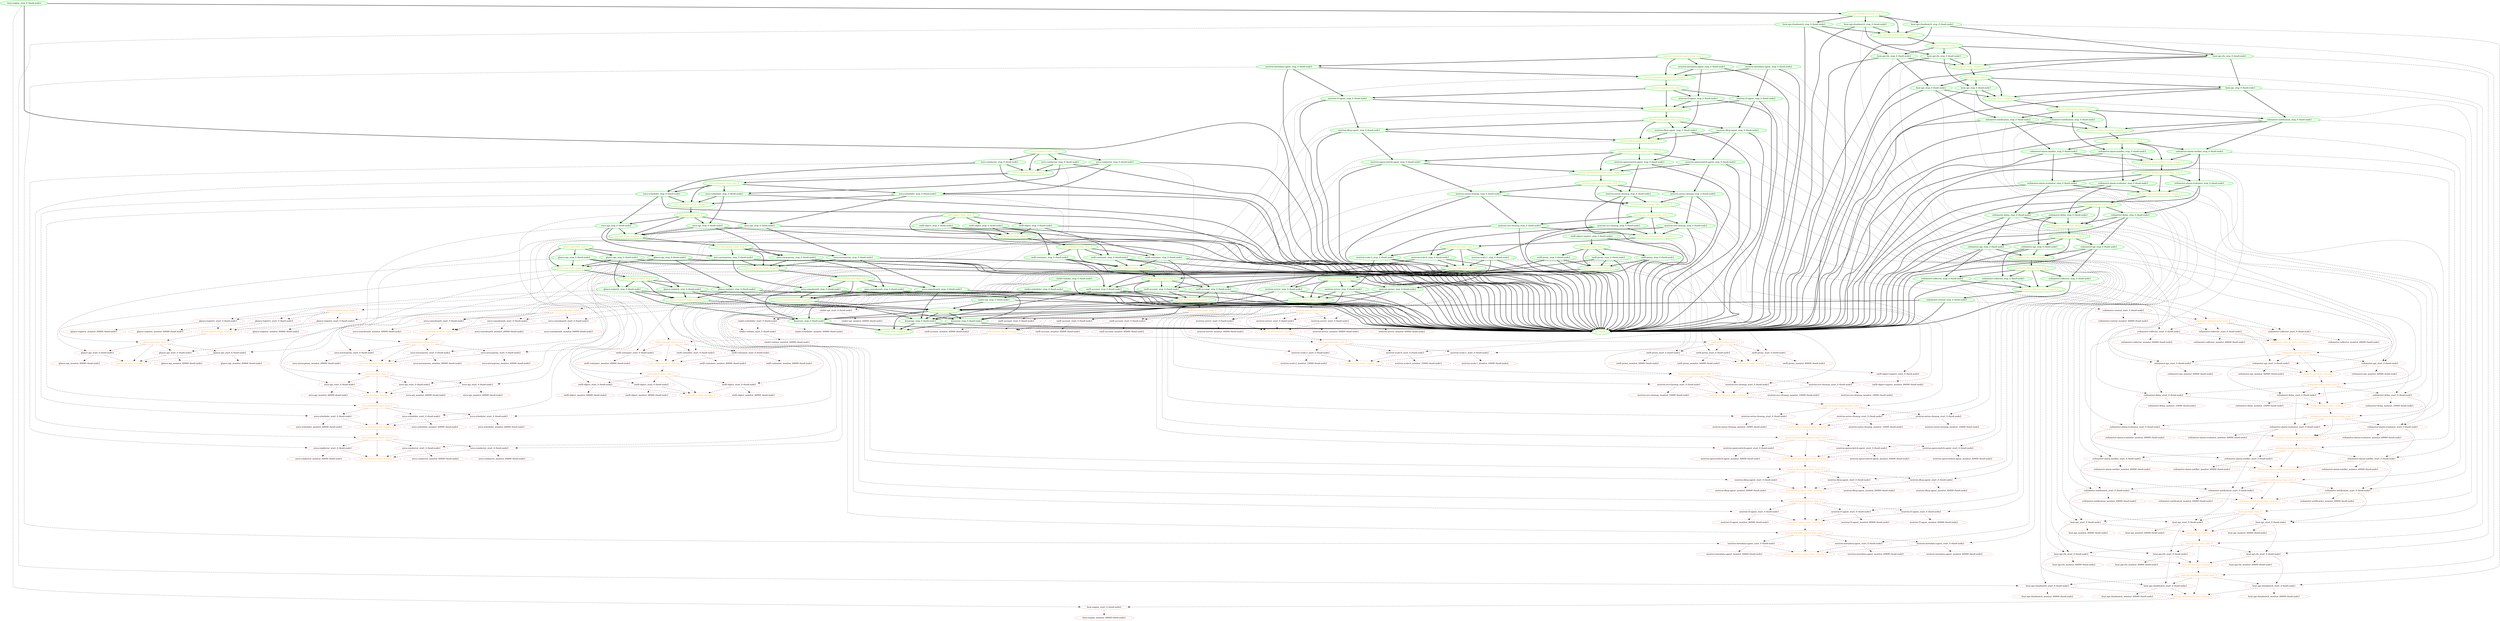  digraph "g" {
"all_stopped" [ style=bold color="green" fontcolor="orange"]
"ceilometer-alarm-evaluator-clone_running_0" -> "ceilometer-alarm-notifier-clone_start_0" [ style = dashed]
"ceilometer-alarm-evaluator-clone_running_0" [ style=dashed color="red" fontcolor="orange"]
"ceilometer-alarm-evaluator-clone_start_0" -> "ceilometer-alarm-evaluator-clone_running_0" [ style = dashed]
"ceilometer-alarm-evaluator-clone_start_0" -> "ceilometer-alarm-evaluator_start_0 rhos6-node1" [ style = dashed]
"ceilometer-alarm-evaluator-clone_start_0" -> "ceilometer-alarm-evaluator_start_0 rhos6-node2" [ style = dashed]
"ceilometer-alarm-evaluator-clone_start_0" -> "ceilometer-alarm-evaluator_start_0 rhos6-node3" [ style = dashed]
"ceilometer-alarm-evaluator-clone_start_0" [ style=dashed color="red" fontcolor="orange"]
"ceilometer-alarm-evaluator-clone_stop_0" -> "ceilometer-alarm-evaluator-clone_stopped_0" [ style = bold]
"ceilometer-alarm-evaluator-clone_stop_0" -> "ceilometer-alarm-evaluator_stop_0 rhos6-node1" [ style = bold]
"ceilometer-alarm-evaluator-clone_stop_0" -> "ceilometer-alarm-evaluator_stop_0 rhos6-node2" [ style = bold]
"ceilometer-alarm-evaluator-clone_stop_0" -> "ceilometer-alarm-evaluator_stop_0 rhos6-node3" [ style = bold]
"ceilometer-alarm-evaluator-clone_stop_0" [ style=bold color="green" fontcolor="orange"]
"ceilometer-alarm-evaluator-clone_stopped_0" -> "ceilometer-alarm-evaluator-clone_start_0" [ style = dashed]
"ceilometer-alarm-evaluator-clone_stopped_0" -> "ceilometer-delay-clone_stop_0" [ style = bold]
"ceilometer-alarm-evaluator-clone_stopped_0" [ style=bold color="green" fontcolor="orange"]
"ceilometer-alarm-evaluator_monitor_60000 rhos6-node1" [ style=dashed color="red" fontcolor="black"]
"ceilometer-alarm-evaluator_monitor_60000 rhos6-node2" [ style=dashed color="red" fontcolor="black"]
"ceilometer-alarm-evaluator_monitor_60000 rhos6-node3" [ style=dashed color="red" fontcolor="black"]
"ceilometer-alarm-evaluator_start_0 rhos6-node1" -> "ceilometer-alarm-evaluator-clone_running_0" [ style = dashed]
"ceilometer-alarm-evaluator_start_0 rhos6-node1" -> "ceilometer-alarm-evaluator_monitor_60000 rhos6-node1" [ style = dashed]
"ceilometer-alarm-evaluator_start_0 rhos6-node1" -> "ceilometer-alarm-notifier_start_0 rhos6-node1" [ style = dashed]
"ceilometer-alarm-evaluator_start_0 rhos6-node1" [ style=dashed color="red" fontcolor="black"]
"ceilometer-alarm-evaluator_start_0 rhos6-node2" -> "ceilometer-alarm-evaluator-clone_running_0" [ style = dashed]
"ceilometer-alarm-evaluator_start_0 rhos6-node2" -> "ceilometer-alarm-evaluator_monitor_60000 rhos6-node2" [ style = dashed]
"ceilometer-alarm-evaluator_start_0 rhos6-node2" -> "ceilometer-alarm-notifier_start_0 rhos6-node2" [ style = dashed]
"ceilometer-alarm-evaluator_start_0 rhos6-node2" [ style=dashed color="red" fontcolor="black"]
"ceilometer-alarm-evaluator_start_0 rhos6-node3" -> "ceilometer-alarm-evaluator-clone_running_0" [ style = dashed]
"ceilometer-alarm-evaluator_start_0 rhos6-node3" -> "ceilometer-alarm-evaluator_monitor_60000 rhos6-node3" [ style = dashed]
"ceilometer-alarm-evaluator_start_0 rhos6-node3" -> "ceilometer-alarm-notifier_start_0 rhos6-node3" [ style = dashed]
"ceilometer-alarm-evaluator_start_0 rhos6-node3" [ style=dashed color="red" fontcolor="black"]
"ceilometer-alarm-evaluator_stop_0 rhos6-node1" -> "all_stopped" [ style = bold]
"ceilometer-alarm-evaluator_stop_0 rhos6-node1" -> "ceilometer-alarm-evaluator-clone_stopped_0" [ style = bold]
"ceilometer-alarm-evaluator_stop_0 rhos6-node1" -> "ceilometer-alarm-evaluator_start_0 rhos6-node1" [ style = dashed]
"ceilometer-alarm-evaluator_stop_0 rhos6-node1" -> "ceilometer-delay_stop_0 rhos6-node1" [ style = bold]
"ceilometer-alarm-evaluator_stop_0 rhos6-node1" [ style=bold color="green" fontcolor="black"]
"ceilometer-alarm-evaluator_stop_0 rhos6-node2" -> "all_stopped" [ style = bold]
"ceilometer-alarm-evaluator_stop_0 rhos6-node2" -> "ceilometer-alarm-evaluator-clone_stopped_0" [ style = bold]
"ceilometer-alarm-evaluator_stop_0 rhos6-node2" -> "ceilometer-alarm-evaluator_start_0 rhos6-node2" [ style = dashed]
"ceilometer-alarm-evaluator_stop_0 rhos6-node2" -> "ceilometer-delay_stop_0 rhos6-node2" [ style = bold]
"ceilometer-alarm-evaluator_stop_0 rhos6-node2" [ style=bold color="green" fontcolor="black"]
"ceilometer-alarm-evaluator_stop_0 rhos6-node3" -> "all_stopped" [ style = bold]
"ceilometer-alarm-evaluator_stop_0 rhos6-node3" -> "ceilometer-alarm-evaluator-clone_stopped_0" [ style = bold]
"ceilometer-alarm-evaluator_stop_0 rhos6-node3" -> "ceilometer-alarm-evaluator_start_0 rhos6-node3" [ style = dashed]
"ceilometer-alarm-evaluator_stop_0 rhos6-node3" -> "ceilometer-delay_stop_0 rhos6-node3" [ style = bold]
"ceilometer-alarm-evaluator_stop_0 rhos6-node3" [ style=bold color="green" fontcolor="black"]
"ceilometer-alarm-notifier-clone_running_0" -> "ceilometer-notification-clone_start_0" [ style = dashed]
"ceilometer-alarm-notifier-clone_running_0" [ style=dashed color="red" fontcolor="orange"]
"ceilometer-alarm-notifier-clone_start_0" -> "ceilometer-alarm-notifier-clone_running_0" [ style = dashed]
"ceilometer-alarm-notifier-clone_start_0" -> "ceilometer-alarm-notifier_start_0 rhos6-node1" [ style = dashed]
"ceilometer-alarm-notifier-clone_start_0" -> "ceilometer-alarm-notifier_start_0 rhos6-node2" [ style = dashed]
"ceilometer-alarm-notifier-clone_start_0" -> "ceilometer-alarm-notifier_start_0 rhos6-node3" [ style = dashed]
"ceilometer-alarm-notifier-clone_start_0" [ style=dashed color="red" fontcolor="orange"]
"ceilometer-alarm-notifier-clone_stop_0" -> "ceilometer-alarm-notifier-clone_stopped_0" [ style = bold]
"ceilometer-alarm-notifier-clone_stop_0" -> "ceilometer-alarm-notifier_stop_0 rhos6-node1" [ style = bold]
"ceilometer-alarm-notifier-clone_stop_0" -> "ceilometer-alarm-notifier_stop_0 rhos6-node2" [ style = bold]
"ceilometer-alarm-notifier-clone_stop_0" -> "ceilometer-alarm-notifier_stop_0 rhos6-node3" [ style = bold]
"ceilometer-alarm-notifier-clone_stop_0" [ style=bold color="green" fontcolor="orange"]
"ceilometer-alarm-notifier-clone_stopped_0" -> "ceilometer-alarm-evaluator-clone_stop_0" [ style = bold]
"ceilometer-alarm-notifier-clone_stopped_0" -> "ceilometer-alarm-notifier-clone_start_0" [ style = dashed]
"ceilometer-alarm-notifier-clone_stopped_0" [ style=bold color="green" fontcolor="orange"]
"ceilometer-alarm-notifier_monitor_60000 rhos6-node1" [ style=dashed color="red" fontcolor="black"]
"ceilometer-alarm-notifier_monitor_60000 rhos6-node2" [ style=dashed color="red" fontcolor="black"]
"ceilometer-alarm-notifier_monitor_60000 rhos6-node3" [ style=dashed color="red" fontcolor="black"]
"ceilometer-alarm-notifier_start_0 rhos6-node1" -> "ceilometer-alarm-notifier-clone_running_0" [ style = dashed]
"ceilometer-alarm-notifier_start_0 rhos6-node1" -> "ceilometer-alarm-notifier_monitor_60000 rhos6-node1" [ style = dashed]
"ceilometer-alarm-notifier_start_0 rhos6-node1" -> "ceilometer-notification_start_0 rhos6-node1" [ style = dashed]
"ceilometer-alarm-notifier_start_0 rhos6-node1" [ style=dashed color="red" fontcolor="black"]
"ceilometer-alarm-notifier_start_0 rhos6-node2" -> "ceilometer-alarm-notifier-clone_running_0" [ style = dashed]
"ceilometer-alarm-notifier_start_0 rhos6-node2" -> "ceilometer-alarm-notifier_monitor_60000 rhos6-node2" [ style = dashed]
"ceilometer-alarm-notifier_start_0 rhos6-node2" -> "ceilometer-notification_start_0 rhos6-node2" [ style = dashed]
"ceilometer-alarm-notifier_start_0 rhos6-node2" [ style=dashed color="red" fontcolor="black"]
"ceilometer-alarm-notifier_start_0 rhos6-node3" -> "ceilometer-alarm-notifier-clone_running_0" [ style = dashed]
"ceilometer-alarm-notifier_start_0 rhos6-node3" -> "ceilometer-alarm-notifier_monitor_60000 rhos6-node3" [ style = dashed]
"ceilometer-alarm-notifier_start_0 rhos6-node3" -> "ceilometer-notification_start_0 rhos6-node3" [ style = dashed]
"ceilometer-alarm-notifier_start_0 rhos6-node3" [ style=dashed color="red" fontcolor="black"]
"ceilometer-alarm-notifier_stop_0 rhos6-node1" -> "all_stopped" [ style = bold]
"ceilometer-alarm-notifier_stop_0 rhos6-node1" -> "ceilometer-alarm-evaluator_stop_0 rhos6-node1" [ style = bold]
"ceilometer-alarm-notifier_stop_0 rhos6-node1" -> "ceilometer-alarm-notifier-clone_stopped_0" [ style = bold]
"ceilometer-alarm-notifier_stop_0 rhos6-node1" -> "ceilometer-alarm-notifier_start_0 rhos6-node1" [ style = dashed]
"ceilometer-alarm-notifier_stop_0 rhos6-node1" [ style=bold color="green" fontcolor="black"]
"ceilometer-alarm-notifier_stop_0 rhos6-node2" -> "all_stopped" [ style = bold]
"ceilometer-alarm-notifier_stop_0 rhos6-node2" -> "ceilometer-alarm-evaluator_stop_0 rhos6-node2" [ style = bold]
"ceilometer-alarm-notifier_stop_0 rhos6-node2" -> "ceilometer-alarm-notifier-clone_stopped_0" [ style = bold]
"ceilometer-alarm-notifier_stop_0 rhos6-node2" -> "ceilometer-alarm-notifier_start_0 rhos6-node2" [ style = dashed]
"ceilometer-alarm-notifier_stop_0 rhos6-node2" [ style=bold color="green" fontcolor="black"]
"ceilometer-alarm-notifier_stop_0 rhos6-node3" -> "all_stopped" [ style = bold]
"ceilometer-alarm-notifier_stop_0 rhos6-node3" -> "ceilometer-alarm-evaluator_stop_0 rhos6-node3" [ style = bold]
"ceilometer-alarm-notifier_stop_0 rhos6-node3" -> "ceilometer-alarm-notifier-clone_stopped_0" [ style = bold]
"ceilometer-alarm-notifier_stop_0 rhos6-node3" -> "ceilometer-alarm-notifier_start_0 rhos6-node3" [ style = dashed]
"ceilometer-alarm-notifier_stop_0 rhos6-node3" [ style=bold color="green" fontcolor="black"]
"ceilometer-api-clone_running_0" -> "ceilometer-delay-clone_start_0" [ style = dashed]
"ceilometer-api-clone_running_0" [ style=dashed color="red" fontcolor="orange"]
"ceilometer-api-clone_start_0" -> "ceilometer-api-clone_running_0" [ style = dashed]
"ceilometer-api-clone_start_0" -> "ceilometer-api_start_0 rhos6-node1" [ style = dashed]
"ceilometer-api-clone_start_0" -> "ceilometer-api_start_0 rhos6-node2" [ style = dashed]
"ceilometer-api-clone_start_0" -> "ceilometer-api_start_0 rhos6-node3" [ style = dashed]
"ceilometer-api-clone_start_0" [ style=dashed color="red" fontcolor="orange"]
"ceilometer-api-clone_stop_0" -> "ceilometer-api-clone_stopped_0" [ style = bold]
"ceilometer-api-clone_stop_0" -> "ceilometer-api_stop_0 rhos6-node1" [ style = bold]
"ceilometer-api-clone_stop_0" -> "ceilometer-api_stop_0 rhos6-node2" [ style = bold]
"ceilometer-api-clone_stop_0" -> "ceilometer-api_stop_0 rhos6-node3" [ style = bold]
"ceilometer-api-clone_stop_0" [ style=bold color="green" fontcolor="orange"]
"ceilometer-api-clone_stopped_0" -> "ceilometer-api-clone_start_0" [ style = dashed]
"ceilometer-api-clone_stopped_0" -> "ceilometer-collector-clone_stop_0" [ style = bold]
"ceilometer-api-clone_stopped_0" [ style=bold color="green" fontcolor="orange"]
"ceilometer-api_monitor_60000 rhos6-node1" [ style=dashed color="red" fontcolor="black"]
"ceilometer-api_monitor_60000 rhos6-node2" [ style=dashed color="red" fontcolor="black"]
"ceilometer-api_monitor_60000 rhos6-node3" [ style=dashed color="red" fontcolor="black"]
"ceilometer-api_start_0 rhos6-node1" -> "ceilometer-api-clone_running_0" [ style = dashed]
"ceilometer-api_start_0 rhos6-node1" -> "ceilometer-api_monitor_60000 rhos6-node1" [ style = dashed]
"ceilometer-api_start_0 rhos6-node1" -> "ceilometer-delay_start_0 rhos6-node1" [ style = dashed]
"ceilometer-api_start_0 rhos6-node1" [ style=dashed color="red" fontcolor="black"]
"ceilometer-api_start_0 rhos6-node2" -> "ceilometer-api-clone_running_0" [ style = dashed]
"ceilometer-api_start_0 rhos6-node2" -> "ceilometer-api_monitor_60000 rhos6-node2" [ style = dashed]
"ceilometer-api_start_0 rhos6-node2" -> "ceilometer-delay_start_0 rhos6-node2" [ style = dashed]
"ceilometer-api_start_0 rhos6-node2" [ style=dashed color="red" fontcolor="black"]
"ceilometer-api_start_0 rhos6-node3" -> "ceilometer-api-clone_running_0" [ style = dashed]
"ceilometer-api_start_0 rhos6-node3" -> "ceilometer-api_monitor_60000 rhos6-node3" [ style = dashed]
"ceilometer-api_start_0 rhos6-node3" -> "ceilometer-delay_start_0 rhos6-node3" [ style = dashed]
"ceilometer-api_start_0 rhos6-node3" [ style=dashed color="red" fontcolor="black"]
"ceilometer-api_stop_0 rhos6-node1" -> "all_stopped" [ style = bold]
"ceilometer-api_stop_0 rhos6-node1" -> "ceilometer-api-clone_stopped_0" [ style = bold]
"ceilometer-api_stop_0 rhos6-node1" -> "ceilometer-api_start_0 rhos6-node1" [ style = dashed]
"ceilometer-api_stop_0 rhos6-node1" -> "ceilometer-collector_stop_0 rhos6-node1" [ style = bold]
"ceilometer-api_stop_0 rhos6-node1" [ style=bold color="green" fontcolor="black"]
"ceilometer-api_stop_0 rhos6-node2" -> "all_stopped" [ style = bold]
"ceilometer-api_stop_0 rhos6-node2" -> "ceilometer-api-clone_stopped_0" [ style = bold]
"ceilometer-api_stop_0 rhos6-node2" -> "ceilometer-api_start_0 rhos6-node2" [ style = dashed]
"ceilometer-api_stop_0 rhos6-node2" -> "ceilometer-collector_stop_0 rhos6-node2" [ style = bold]
"ceilometer-api_stop_0 rhos6-node2" [ style=bold color="green" fontcolor="black"]
"ceilometer-api_stop_0 rhos6-node3" -> "all_stopped" [ style = bold]
"ceilometer-api_stop_0 rhos6-node3" -> "ceilometer-api-clone_stopped_0" [ style = bold]
"ceilometer-api_stop_0 rhos6-node3" -> "ceilometer-api_start_0 rhos6-node3" [ style = dashed]
"ceilometer-api_stop_0 rhos6-node3" -> "ceilometer-collector_stop_0 rhos6-node3" [ style = bold]
"ceilometer-api_stop_0 rhos6-node3" [ style=bold color="green" fontcolor="black"]
"ceilometer-central_monitor_60000 rhos6-node3" [ style=dashed color="red" fontcolor="black"]
"ceilometer-central_start_0 rhos6-node3" -> "ceilometer-central_monitor_60000 rhos6-node3" [ style = dashed]
"ceilometer-central_start_0 rhos6-node3" -> "ceilometer-collector-clone_start_0" [ style = dashed]
"ceilometer-central_start_0 rhos6-node3" [ style=dashed color="red" fontcolor="black"]
"ceilometer-central_stop_0 rhos6-node3" -> "all_stopped" [ style = bold]
"ceilometer-central_stop_0 rhos6-node3" -> "ceilometer-central_start_0 rhos6-node3" [ style = dashed]
"ceilometer-central_stop_0 rhos6-node3" -> "keystone-clone_stop_0" [ style = bold]
"ceilometer-central_stop_0 rhos6-node3" [ style=bold color="green" fontcolor="black"]
"ceilometer-collector-clone_running_0" -> "ceilometer-api-clone_start_0" [ style = dashed]
"ceilometer-collector-clone_running_0" [ style=dashed color="red" fontcolor="orange"]
"ceilometer-collector-clone_start_0" -> "ceilometer-collector-clone_running_0" [ style = dashed]
"ceilometer-collector-clone_start_0" -> "ceilometer-collector_start_0 rhos6-node1" [ style = dashed]
"ceilometer-collector-clone_start_0" -> "ceilometer-collector_start_0 rhos6-node2" [ style = dashed]
"ceilometer-collector-clone_start_0" -> "ceilometer-collector_start_0 rhos6-node3" [ style = dashed]
"ceilometer-collector-clone_start_0" [ style=dashed color="red" fontcolor="orange"]
"ceilometer-collector-clone_stop_0" -> "ceilometer-collector-clone_stopped_0" [ style = bold]
"ceilometer-collector-clone_stop_0" -> "ceilometer-collector_stop_0 rhos6-node1" [ style = bold]
"ceilometer-collector-clone_stop_0" -> "ceilometer-collector_stop_0 rhos6-node2" [ style = bold]
"ceilometer-collector-clone_stop_0" -> "ceilometer-collector_stop_0 rhos6-node3" [ style = bold]
"ceilometer-collector-clone_stop_0" [ style=bold color="green" fontcolor="orange"]
"ceilometer-collector-clone_stopped_0" -> "ceilometer-central_stop_0 rhos6-node3" [ style = bold]
"ceilometer-collector-clone_stopped_0" -> "ceilometer-collector-clone_start_0" [ style = dashed]
"ceilometer-collector-clone_stopped_0" [ style=bold color="green" fontcolor="orange"]
"ceilometer-collector_monitor_60000 rhos6-node1" [ style=dashed color="red" fontcolor="black"]
"ceilometer-collector_monitor_60000 rhos6-node2" [ style=dashed color="red" fontcolor="black"]
"ceilometer-collector_monitor_60000 rhos6-node3" [ style=dashed color="red" fontcolor="black"]
"ceilometer-collector_start_0 rhos6-node1" -> "ceilometer-api_start_0 rhos6-node1" [ style = dashed]
"ceilometer-collector_start_0 rhos6-node1" -> "ceilometer-collector-clone_running_0" [ style = dashed]
"ceilometer-collector_start_0 rhos6-node1" -> "ceilometer-collector_monitor_60000 rhos6-node1" [ style = dashed]
"ceilometer-collector_start_0 rhos6-node1" [ style=dashed color="red" fontcolor="black"]
"ceilometer-collector_start_0 rhos6-node2" -> "ceilometer-api_start_0 rhos6-node2" [ style = dashed]
"ceilometer-collector_start_0 rhos6-node2" -> "ceilometer-collector-clone_running_0" [ style = dashed]
"ceilometer-collector_start_0 rhos6-node2" -> "ceilometer-collector_monitor_60000 rhos6-node2" [ style = dashed]
"ceilometer-collector_start_0 rhos6-node2" [ style=dashed color="red" fontcolor="black"]
"ceilometer-collector_start_0 rhos6-node3" -> "ceilometer-api_start_0 rhos6-node3" [ style = dashed]
"ceilometer-collector_start_0 rhos6-node3" -> "ceilometer-collector-clone_running_0" [ style = dashed]
"ceilometer-collector_start_0 rhos6-node3" -> "ceilometer-collector_monitor_60000 rhos6-node3" [ style = dashed]
"ceilometer-collector_start_0 rhos6-node3" [ style=dashed color="red" fontcolor="black"]
"ceilometer-collector_stop_0 rhos6-node1" -> "all_stopped" [ style = bold]
"ceilometer-collector_stop_0 rhos6-node1" -> "ceilometer-collector-clone_stopped_0" [ style = bold]
"ceilometer-collector_stop_0 rhos6-node1" -> "ceilometer-collector_start_0 rhos6-node1" [ style = dashed]
"ceilometer-collector_stop_0 rhos6-node1" [ style=bold color="green" fontcolor="black"]
"ceilometer-collector_stop_0 rhos6-node2" -> "all_stopped" [ style = bold]
"ceilometer-collector_stop_0 rhos6-node2" -> "ceilometer-collector-clone_stopped_0" [ style = bold]
"ceilometer-collector_stop_0 rhos6-node2" -> "ceilometer-collector_start_0 rhos6-node2" [ style = dashed]
"ceilometer-collector_stop_0 rhos6-node2" [ style=bold color="green" fontcolor="black"]
"ceilometer-collector_stop_0 rhos6-node3" -> "all_stopped" [ style = bold]
"ceilometer-collector_stop_0 rhos6-node3" -> "ceilometer-collector-clone_stopped_0" [ style = bold]
"ceilometer-collector_stop_0 rhos6-node3" -> "ceilometer-collector_start_0 rhos6-node3" [ style = dashed]
"ceilometer-collector_stop_0 rhos6-node3" [ style=bold color="green" fontcolor="black"]
"ceilometer-delay-clone_running_0" -> "ceilometer-alarm-evaluator-clone_start_0" [ style = dashed]
"ceilometer-delay-clone_running_0" [ style=dashed color="red" fontcolor="orange"]
"ceilometer-delay-clone_start_0" -> "ceilometer-delay-clone_running_0" [ style = dashed]
"ceilometer-delay-clone_start_0" -> "ceilometer-delay_start_0 rhos6-node1" [ style = dashed]
"ceilometer-delay-clone_start_0" -> "ceilometer-delay_start_0 rhos6-node2" [ style = dashed]
"ceilometer-delay-clone_start_0" -> "ceilometer-delay_start_0 rhos6-node3" [ style = dashed]
"ceilometer-delay-clone_start_0" [ style=dashed color="red" fontcolor="orange"]
"ceilometer-delay-clone_stop_0" -> "ceilometer-delay-clone_stopped_0" [ style = bold]
"ceilometer-delay-clone_stop_0" -> "ceilometer-delay_stop_0 rhos6-node1" [ style = bold]
"ceilometer-delay-clone_stop_0" -> "ceilometer-delay_stop_0 rhos6-node2" [ style = bold]
"ceilometer-delay-clone_stop_0" -> "ceilometer-delay_stop_0 rhos6-node3" [ style = bold]
"ceilometer-delay-clone_stop_0" [ style=bold color="green" fontcolor="orange"]
"ceilometer-delay-clone_stopped_0" -> "ceilometer-api-clone_stop_0" [ style = bold]
"ceilometer-delay-clone_stopped_0" -> "ceilometer-delay-clone_start_0" [ style = dashed]
"ceilometer-delay-clone_stopped_0" [ style=bold color="green" fontcolor="orange"]
"ceilometer-delay_monitor_10000 rhos6-node1" [ style=dashed color="red" fontcolor="black"]
"ceilometer-delay_monitor_10000 rhos6-node2" [ style=dashed color="red" fontcolor="black"]
"ceilometer-delay_monitor_10000 rhos6-node3" [ style=dashed color="red" fontcolor="black"]
"ceilometer-delay_start_0 rhos6-node1" -> "ceilometer-alarm-evaluator_start_0 rhos6-node1" [ style = dashed]
"ceilometer-delay_start_0 rhos6-node1" -> "ceilometer-delay-clone_running_0" [ style = dashed]
"ceilometer-delay_start_0 rhos6-node1" -> "ceilometer-delay_monitor_10000 rhos6-node1" [ style = dashed]
"ceilometer-delay_start_0 rhos6-node1" [ style=dashed color="red" fontcolor="black"]
"ceilometer-delay_start_0 rhos6-node2" -> "ceilometer-alarm-evaluator_start_0 rhos6-node2" [ style = dashed]
"ceilometer-delay_start_0 rhos6-node2" -> "ceilometer-delay-clone_running_0" [ style = dashed]
"ceilometer-delay_start_0 rhos6-node2" -> "ceilometer-delay_monitor_10000 rhos6-node2" [ style = dashed]
"ceilometer-delay_start_0 rhos6-node2" [ style=dashed color="red" fontcolor="black"]
"ceilometer-delay_start_0 rhos6-node3" -> "ceilometer-alarm-evaluator_start_0 rhos6-node3" [ style = dashed]
"ceilometer-delay_start_0 rhos6-node3" -> "ceilometer-delay-clone_running_0" [ style = dashed]
"ceilometer-delay_start_0 rhos6-node3" -> "ceilometer-delay_monitor_10000 rhos6-node3" [ style = dashed]
"ceilometer-delay_start_0 rhos6-node3" [ style=dashed color="red" fontcolor="black"]
"ceilometer-delay_stop_0 rhos6-node1" -> "all_stopped" [ style = bold]
"ceilometer-delay_stop_0 rhos6-node1" -> "ceilometer-api_stop_0 rhos6-node1" [ style = bold]
"ceilometer-delay_stop_0 rhos6-node1" -> "ceilometer-delay-clone_stopped_0" [ style = bold]
"ceilometer-delay_stop_0 rhos6-node1" -> "ceilometer-delay_start_0 rhos6-node1" [ style = dashed]
"ceilometer-delay_stop_0 rhos6-node1" [ style=bold color="green" fontcolor="black"]
"ceilometer-delay_stop_0 rhos6-node2" -> "all_stopped" [ style = bold]
"ceilometer-delay_stop_0 rhos6-node2" -> "ceilometer-api_stop_0 rhos6-node2" [ style = bold]
"ceilometer-delay_stop_0 rhos6-node2" -> "ceilometer-delay-clone_stopped_0" [ style = bold]
"ceilometer-delay_stop_0 rhos6-node2" -> "ceilometer-delay_start_0 rhos6-node2" [ style = dashed]
"ceilometer-delay_stop_0 rhos6-node2" [ style=bold color="green" fontcolor="black"]
"ceilometer-delay_stop_0 rhos6-node3" -> "all_stopped" [ style = bold]
"ceilometer-delay_stop_0 rhos6-node3" -> "ceilometer-api_stop_0 rhos6-node3" [ style = bold]
"ceilometer-delay_stop_0 rhos6-node3" -> "ceilometer-delay-clone_stopped_0" [ style = bold]
"ceilometer-delay_stop_0 rhos6-node3" -> "ceilometer-delay_start_0 rhos6-node3" [ style = dashed]
"ceilometer-delay_stop_0 rhos6-node3" [ style=bold color="green" fontcolor="black"]
"ceilometer-notification-clone_running_0" -> "heat-api-clone_start_0" [ style = dashed]
"ceilometer-notification-clone_running_0" [ style=dashed color="red" fontcolor="orange"]
"ceilometer-notification-clone_start_0" -> "ceilometer-notification-clone_running_0" [ style = dashed]
"ceilometer-notification-clone_start_0" -> "ceilometer-notification_start_0 rhos6-node1" [ style = dashed]
"ceilometer-notification-clone_start_0" -> "ceilometer-notification_start_0 rhos6-node2" [ style = dashed]
"ceilometer-notification-clone_start_0" -> "ceilometer-notification_start_0 rhos6-node3" [ style = dashed]
"ceilometer-notification-clone_start_0" [ style=dashed color="red" fontcolor="orange"]
"ceilometer-notification-clone_stop_0" -> "ceilometer-notification-clone_stopped_0" [ style = bold]
"ceilometer-notification-clone_stop_0" -> "ceilometer-notification_stop_0 rhos6-node1" [ style = bold]
"ceilometer-notification-clone_stop_0" -> "ceilometer-notification_stop_0 rhos6-node2" [ style = bold]
"ceilometer-notification-clone_stop_0" -> "ceilometer-notification_stop_0 rhos6-node3" [ style = bold]
"ceilometer-notification-clone_stop_0" [ style=bold color="green" fontcolor="orange"]
"ceilometer-notification-clone_stopped_0" -> "ceilometer-alarm-notifier-clone_stop_0" [ style = bold]
"ceilometer-notification-clone_stopped_0" -> "ceilometer-notification-clone_start_0" [ style = dashed]
"ceilometer-notification-clone_stopped_0" [ style=bold color="green" fontcolor="orange"]
"ceilometer-notification_monitor_60000 rhos6-node1" [ style=dashed color="red" fontcolor="black"]
"ceilometer-notification_monitor_60000 rhos6-node2" [ style=dashed color="red" fontcolor="black"]
"ceilometer-notification_monitor_60000 rhos6-node3" [ style=dashed color="red" fontcolor="black"]
"ceilometer-notification_start_0 rhos6-node1" -> "ceilometer-notification-clone_running_0" [ style = dashed]
"ceilometer-notification_start_0 rhos6-node1" -> "ceilometer-notification_monitor_60000 rhos6-node1" [ style = dashed]
"ceilometer-notification_start_0 rhos6-node1" -> "heat-api_start_0 rhos6-node1" [ style = dashed]
"ceilometer-notification_start_0 rhos6-node1" [ style=dashed color="red" fontcolor="black"]
"ceilometer-notification_start_0 rhos6-node2" -> "ceilometer-notification-clone_running_0" [ style = dashed]
"ceilometer-notification_start_0 rhos6-node2" -> "ceilometer-notification_monitor_60000 rhos6-node2" [ style = dashed]
"ceilometer-notification_start_0 rhos6-node2" -> "heat-api_start_0 rhos6-node2" [ style = dashed]
"ceilometer-notification_start_0 rhos6-node2" [ style=dashed color="red" fontcolor="black"]
"ceilometer-notification_start_0 rhos6-node3" -> "ceilometer-notification-clone_running_0" [ style = dashed]
"ceilometer-notification_start_0 rhos6-node3" -> "ceilometer-notification_monitor_60000 rhos6-node3" [ style = dashed]
"ceilometer-notification_start_0 rhos6-node3" -> "heat-api_start_0 rhos6-node3" [ style = dashed]
"ceilometer-notification_start_0 rhos6-node3" [ style=dashed color="red" fontcolor="black"]
"ceilometer-notification_stop_0 rhos6-node1" -> "all_stopped" [ style = bold]
"ceilometer-notification_stop_0 rhos6-node1" -> "ceilometer-alarm-notifier_stop_0 rhos6-node1" [ style = bold]
"ceilometer-notification_stop_0 rhos6-node1" -> "ceilometer-notification-clone_stopped_0" [ style = bold]
"ceilometer-notification_stop_0 rhos6-node1" -> "ceilometer-notification_start_0 rhos6-node1" [ style = dashed]
"ceilometer-notification_stop_0 rhos6-node1" [ style=bold color="green" fontcolor="black"]
"ceilometer-notification_stop_0 rhos6-node2" -> "all_stopped" [ style = bold]
"ceilometer-notification_stop_0 rhos6-node2" -> "ceilometer-alarm-notifier_stop_0 rhos6-node2" [ style = bold]
"ceilometer-notification_stop_0 rhos6-node2" -> "ceilometer-notification-clone_stopped_0" [ style = bold]
"ceilometer-notification_stop_0 rhos6-node2" -> "ceilometer-notification_start_0 rhos6-node2" [ style = dashed]
"ceilometer-notification_stop_0 rhos6-node2" [ style=bold color="green" fontcolor="black"]
"ceilometer-notification_stop_0 rhos6-node3" -> "all_stopped" [ style = bold]
"ceilometer-notification_stop_0 rhos6-node3" -> "ceilometer-alarm-notifier_stop_0 rhos6-node3" [ style = bold]
"ceilometer-notification_stop_0 rhos6-node3" -> "ceilometer-notification-clone_stopped_0" [ style = bold]
"ceilometer-notification_stop_0 rhos6-node3" -> "ceilometer-notification_start_0 rhos6-node3" [ style = dashed]
"ceilometer-notification_stop_0 rhos6-node3" [ style=bold color="green" fontcolor="black"]
"cinder-api_monitor_60000 rhos6-node1" [ style=dashed color="red" fontcolor="black"]
"cinder-api_start_0 rhos6-node1" -> "cinder-api_monitor_60000 rhos6-node1" [ style = dashed]
"cinder-api_start_0 rhos6-node1" -> "cinder-scheduler_start_0 rhos6-node1" [ style = dashed]
"cinder-api_start_0 rhos6-node1" [ style=dashed color="red" fontcolor="black"]
"cinder-api_stop_0 rhos6-node1" -> "all_stopped" [ style = bold]
"cinder-api_stop_0 rhos6-node1" -> "cinder-api_start_0 rhos6-node1" [ style = dashed]
"cinder-api_stop_0 rhos6-node1" -> "keystone-clone_stop_0" [ style = bold]
"cinder-api_stop_0 rhos6-node1" [ style=bold color="green" fontcolor="black"]
"cinder-scheduler_monitor_60000 rhos6-node1" [ style=dashed color="red" fontcolor="black"]
"cinder-scheduler_start_0 rhos6-node1" -> "cinder-scheduler_monitor_60000 rhos6-node1" [ style = dashed]
"cinder-scheduler_start_0 rhos6-node1" -> "cinder-volume_start_0 rhos6-node1" [ style = dashed]
"cinder-scheduler_start_0 rhos6-node1" [ style=dashed color="red" fontcolor="black"]
"cinder-scheduler_stop_0 rhos6-node1" -> "all_stopped" [ style = bold]
"cinder-scheduler_stop_0 rhos6-node1" -> "cinder-api_stop_0 rhos6-node1" [ style = bold]
"cinder-scheduler_stop_0 rhos6-node1" -> "cinder-scheduler_start_0 rhos6-node1" [ style = dashed]
"cinder-scheduler_stop_0 rhos6-node1" [ style=bold color="green" fontcolor="black"]
"cinder-volume_monitor_60000 rhos6-node1" [ style=dashed color="red" fontcolor="black"]
"cinder-volume_start_0 rhos6-node1" -> "cinder-volume_monitor_60000 rhos6-node1" [ style = dashed]
"cinder-volume_start_0 rhos6-node1" [ style=dashed color="red" fontcolor="black"]
"cinder-volume_stop_0 rhos6-node1" -> "all_stopped" [ style = bold]
"cinder-volume_stop_0 rhos6-node1" -> "cinder-scheduler_stop_0 rhos6-node1" [ style = bold]
"cinder-volume_stop_0 rhos6-node1" -> "cinder-volume_start_0 rhos6-node1" [ style = dashed]
"cinder-volume_stop_0 rhos6-node1" [ style=bold color="green" fontcolor="black"]
"glance-api-clone_running_0" [ style=dashed color="red" fontcolor="orange"]
"glance-api-clone_start_0" -> "glance-api-clone_running_0" [ style = dashed]
"glance-api-clone_start_0" -> "glance-api_start_0 rhos6-node1" [ style = dashed]
"glance-api-clone_start_0" -> "glance-api_start_0 rhos6-node2" [ style = dashed]
"glance-api-clone_start_0" -> "glance-api_start_0 rhos6-node3" [ style = dashed]
"glance-api-clone_start_0" [ style=dashed color="red" fontcolor="orange"]
"glance-api-clone_stop_0" -> "glance-api-clone_stopped_0" [ style = bold]
"glance-api-clone_stop_0" -> "glance-api_stop_0 rhos6-node1" [ style = bold]
"glance-api-clone_stop_0" -> "glance-api_stop_0 rhos6-node2" [ style = bold]
"glance-api-clone_stop_0" -> "glance-api_stop_0 rhos6-node3" [ style = bold]
"glance-api-clone_stop_0" [ style=bold color="green" fontcolor="orange"]
"glance-api-clone_stopped_0" -> "glance-api-clone_start_0" [ style = dashed]
"glance-api-clone_stopped_0" -> "glance-registry-clone_stop_0" [ style = bold]
"glance-api-clone_stopped_0" [ style=bold color="green" fontcolor="orange"]
"glance-api_monitor_60000 rhos6-node1" [ style=dashed color="red" fontcolor="black"]
"glance-api_monitor_60000 rhos6-node2" [ style=dashed color="red" fontcolor="black"]
"glance-api_monitor_60000 rhos6-node3" [ style=dashed color="red" fontcolor="black"]
"glance-api_start_0 rhos6-node1" -> "glance-api-clone_running_0" [ style = dashed]
"glance-api_start_0 rhos6-node1" -> "glance-api_monitor_60000 rhos6-node1" [ style = dashed]
"glance-api_start_0 rhos6-node1" [ style=dashed color="red" fontcolor="black"]
"glance-api_start_0 rhos6-node2" -> "glance-api-clone_running_0" [ style = dashed]
"glance-api_start_0 rhos6-node2" -> "glance-api_monitor_60000 rhos6-node2" [ style = dashed]
"glance-api_start_0 rhos6-node2" [ style=dashed color="red" fontcolor="black"]
"glance-api_start_0 rhos6-node3" -> "glance-api-clone_running_0" [ style = dashed]
"glance-api_start_0 rhos6-node3" -> "glance-api_monitor_60000 rhos6-node3" [ style = dashed]
"glance-api_start_0 rhos6-node3" [ style=dashed color="red" fontcolor="black"]
"glance-api_stop_0 rhos6-node1" -> "all_stopped" [ style = bold]
"glance-api_stop_0 rhos6-node1" -> "glance-api-clone_stopped_0" [ style = bold]
"glance-api_stop_0 rhos6-node1" -> "glance-api_start_0 rhos6-node1" [ style = dashed]
"glance-api_stop_0 rhos6-node1" -> "glance-registry_stop_0 rhos6-node1" [ style = bold]
"glance-api_stop_0 rhos6-node1" [ style=bold color="green" fontcolor="black"]
"glance-api_stop_0 rhos6-node2" -> "all_stopped" [ style = bold]
"glance-api_stop_0 rhos6-node2" -> "glance-api-clone_stopped_0" [ style = bold]
"glance-api_stop_0 rhos6-node2" -> "glance-api_start_0 rhos6-node2" [ style = dashed]
"glance-api_stop_0 rhos6-node2" -> "glance-registry_stop_0 rhos6-node2" [ style = bold]
"glance-api_stop_0 rhos6-node2" [ style=bold color="green" fontcolor="black"]
"glance-api_stop_0 rhos6-node3" -> "all_stopped" [ style = bold]
"glance-api_stop_0 rhos6-node3" -> "glance-api-clone_stopped_0" [ style = bold]
"glance-api_stop_0 rhos6-node3" -> "glance-api_start_0 rhos6-node3" [ style = dashed]
"glance-api_stop_0 rhos6-node3" -> "glance-registry_stop_0 rhos6-node3" [ style = bold]
"glance-api_stop_0 rhos6-node3" [ style=bold color="green" fontcolor="black"]
"glance-registry-clone_running_0" -> "glance-api-clone_start_0" [ style = dashed]
"glance-registry-clone_running_0" [ style=dashed color="red" fontcolor="orange"]
"glance-registry-clone_start_0" -> "glance-registry-clone_running_0" [ style = dashed]
"glance-registry-clone_start_0" -> "glance-registry_start_0 rhos6-node1" [ style = dashed]
"glance-registry-clone_start_0" -> "glance-registry_start_0 rhos6-node2" [ style = dashed]
"glance-registry-clone_start_0" -> "glance-registry_start_0 rhos6-node3" [ style = dashed]
"glance-registry-clone_start_0" [ style=dashed color="red" fontcolor="orange"]
"glance-registry-clone_stop_0" -> "glance-registry-clone_stopped_0" [ style = bold]
"glance-registry-clone_stop_0" -> "glance-registry_stop_0 rhos6-node1" [ style = bold]
"glance-registry-clone_stop_0" -> "glance-registry_stop_0 rhos6-node2" [ style = bold]
"glance-registry-clone_stop_0" -> "glance-registry_stop_0 rhos6-node3" [ style = bold]
"glance-registry-clone_stop_0" [ style=bold color="green" fontcolor="orange"]
"glance-registry-clone_stopped_0" -> "glance-registry-clone_start_0" [ style = dashed]
"glance-registry-clone_stopped_0" -> "keystone-clone_stop_0" [ style = bold]
"glance-registry-clone_stopped_0" [ style=bold color="green" fontcolor="orange"]
"glance-registry_monitor_60000 rhos6-node1" [ style=dashed color="red" fontcolor="black"]
"glance-registry_monitor_60000 rhos6-node2" [ style=dashed color="red" fontcolor="black"]
"glance-registry_monitor_60000 rhos6-node3" [ style=dashed color="red" fontcolor="black"]
"glance-registry_start_0 rhos6-node1" -> "glance-registry-clone_running_0" [ style = dashed]
"glance-registry_start_0 rhos6-node1" -> "glance-registry_monitor_60000 rhos6-node1" [ style = dashed]
"glance-registry_start_0 rhos6-node1" [ style=dashed color="red" fontcolor="black"]
"glance-registry_start_0 rhos6-node2" -> "glance-registry-clone_running_0" [ style = dashed]
"glance-registry_start_0 rhos6-node2" -> "glance-registry_monitor_60000 rhos6-node2" [ style = dashed]
"glance-registry_start_0 rhos6-node2" [ style=dashed color="red" fontcolor="black"]
"glance-registry_start_0 rhos6-node3" -> "glance-registry-clone_running_0" [ style = dashed]
"glance-registry_start_0 rhos6-node3" -> "glance-registry_monitor_60000 rhos6-node3" [ style = dashed]
"glance-registry_start_0 rhos6-node3" [ style=dashed color="red" fontcolor="black"]
"glance-registry_stop_0 rhos6-node1" -> "all_stopped" [ style = bold]
"glance-registry_stop_0 rhos6-node1" -> "glance-registry-clone_stopped_0" [ style = bold]
"glance-registry_stop_0 rhos6-node1" -> "glance-registry_start_0 rhos6-node1" [ style = dashed]
"glance-registry_stop_0 rhos6-node1" -> "keystone_stop_0 rhos6-node1" [ style = bold]
"glance-registry_stop_0 rhos6-node1" [ style=bold color="green" fontcolor="black"]
"glance-registry_stop_0 rhos6-node2" -> "all_stopped" [ style = bold]
"glance-registry_stop_0 rhos6-node2" -> "glance-registry-clone_stopped_0" [ style = bold]
"glance-registry_stop_0 rhos6-node2" -> "glance-registry_start_0 rhos6-node2" [ style = dashed]
"glance-registry_stop_0 rhos6-node2" -> "keystone_stop_0 rhos6-node2" [ style = bold]
"glance-registry_stop_0 rhos6-node2" [ style=bold color="green" fontcolor="black"]
"glance-registry_stop_0 rhos6-node3" -> "all_stopped" [ style = bold]
"glance-registry_stop_0 rhos6-node3" -> "glance-registry-clone_stopped_0" [ style = bold]
"glance-registry_stop_0 rhos6-node3" -> "glance-registry_start_0 rhos6-node3" [ style = dashed]
"glance-registry_stop_0 rhos6-node3" -> "keystone_stop_0 rhos6-node3" [ style = bold]
"glance-registry_stop_0 rhos6-node3" [ style=bold color="green" fontcolor="black"]
"heat-api-cfn-clone_running_0" -> "heat-api-cloudwatch-clone_start_0" [ style = dashed]
"heat-api-cfn-clone_running_0" [ style=dashed color="red" fontcolor="orange"]
"heat-api-cfn-clone_start_0" -> "heat-api-cfn-clone_running_0" [ style = dashed]
"heat-api-cfn-clone_start_0" -> "heat-api-cfn_start_0 rhos6-node1" [ style = dashed]
"heat-api-cfn-clone_start_0" -> "heat-api-cfn_start_0 rhos6-node2" [ style = dashed]
"heat-api-cfn-clone_start_0" -> "heat-api-cfn_start_0 rhos6-node3" [ style = dashed]
"heat-api-cfn-clone_start_0" [ style=dashed color="red" fontcolor="orange"]
"heat-api-cfn-clone_stop_0" -> "heat-api-cfn-clone_stopped_0" [ style = bold]
"heat-api-cfn-clone_stop_0" -> "heat-api-cfn_stop_0 rhos6-node1" [ style = bold]
"heat-api-cfn-clone_stop_0" -> "heat-api-cfn_stop_0 rhos6-node2" [ style = bold]
"heat-api-cfn-clone_stop_0" -> "heat-api-cfn_stop_0 rhos6-node3" [ style = bold]
"heat-api-cfn-clone_stop_0" [ style=bold color="green" fontcolor="orange"]
"heat-api-cfn-clone_stopped_0" -> "heat-api-cfn-clone_start_0" [ style = dashed]
"heat-api-cfn-clone_stopped_0" -> "heat-api-clone_stop_0" [ style = bold]
"heat-api-cfn-clone_stopped_0" [ style=bold color="green" fontcolor="orange"]
"heat-api-cfn_monitor_60000 rhos6-node1" [ style=dashed color="red" fontcolor="black"]
"heat-api-cfn_monitor_60000 rhos6-node2" [ style=dashed color="red" fontcolor="black"]
"heat-api-cfn_monitor_60000 rhos6-node3" [ style=dashed color="red" fontcolor="black"]
"heat-api-cfn_start_0 rhos6-node1" -> "heat-api-cfn-clone_running_0" [ style = dashed]
"heat-api-cfn_start_0 rhos6-node1" -> "heat-api-cfn_monitor_60000 rhos6-node1" [ style = dashed]
"heat-api-cfn_start_0 rhos6-node1" -> "heat-api-cloudwatch_start_0 rhos6-node1" [ style = dashed]
"heat-api-cfn_start_0 rhos6-node1" [ style=dashed color="red" fontcolor="black"]
"heat-api-cfn_start_0 rhos6-node2" -> "heat-api-cfn-clone_running_0" [ style = dashed]
"heat-api-cfn_start_0 rhos6-node2" -> "heat-api-cfn_monitor_60000 rhos6-node2" [ style = dashed]
"heat-api-cfn_start_0 rhos6-node2" -> "heat-api-cloudwatch_start_0 rhos6-node2" [ style = dashed]
"heat-api-cfn_start_0 rhos6-node2" [ style=dashed color="red" fontcolor="black"]
"heat-api-cfn_start_0 rhos6-node3" -> "heat-api-cfn-clone_running_0" [ style = dashed]
"heat-api-cfn_start_0 rhos6-node3" -> "heat-api-cfn_monitor_60000 rhos6-node3" [ style = dashed]
"heat-api-cfn_start_0 rhos6-node3" -> "heat-api-cloudwatch_start_0 rhos6-node3" [ style = dashed]
"heat-api-cfn_start_0 rhos6-node3" [ style=dashed color="red" fontcolor="black"]
"heat-api-cfn_stop_0 rhos6-node1" -> "all_stopped" [ style = bold]
"heat-api-cfn_stop_0 rhos6-node1" -> "heat-api-cfn-clone_stopped_0" [ style = bold]
"heat-api-cfn_stop_0 rhos6-node1" -> "heat-api-cfn_start_0 rhos6-node1" [ style = dashed]
"heat-api-cfn_stop_0 rhos6-node1" -> "heat-api_stop_0 rhos6-node1" [ style = bold]
"heat-api-cfn_stop_0 rhos6-node1" [ style=bold color="green" fontcolor="black"]
"heat-api-cfn_stop_0 rhos6-node2" -> "all_stopped" [ style = bold]
"heat-api-cfn_stop_0 rhos6-node2" -> "heat-api-cfn-clone_stopped_0" [ style = bold]
"heat-api-cfn_stop_0 rhos6-node2" -> "heat-api-cfn_start_0 rhos6-node2" [ style = dashed]
"heat-api-cfn_stop_0 rhos6-node2" -> "heat-api_stop_0 rhos6-node2" [ style = bold]
"heat-api-cfn_stop_0 rhos6-node2" [ style=bold color="green" fontcolor="black"]
"heat-api-cfn_stop_0 rhos6-node3" -> "all_stopped" [ style = bold]
"heat-api-cfn_stop_0 rhos6-node3" -> "heat-api-cfn-clone_stopped_0" [ style = bold]
"heat-api-cfn_stop_0 rhos6-node3" -> "heat-api-cfn_start_0 rhos6-node3" [ style = dashed]
"heat-api-cfn_stop_0 rhos6-node3" -> "heat-api_stop_0 rhos6-node3" [ style = bold]
"heat-api-cfn_stop_0 rhos6-node3" [ style=bold color="green" fontcolor="black"]
"heat-api-clone_running_0" -> "heat-api-cfn-clone_start_0" [ style = dashed]
"heat-api-clone_running_0" [ style=dashed color="red" fontcolor="orange"]
"heat-api-clone_start_0" -> "heat-api-clone_running_0" [ style = dashed]
"heat-api-clone_start_0" -> "heat-api_start_0 rhos6-node1" [ style = dashed]
"heat-api-clone_start_0" -> "heat-api_start_0 rhos6-node2" [ style = dashed]
"heat-api-clone_start_0" -> "heat-api_start_0 rhos6-node3" [ style = dashed]
"heat-api-clone_start_0" [ style=dashed color="red" fontcolor="orange"]
"heat-api-clone_stop_0" -> "heat-api-clone_stopped_0" [ style = bold]
"heat-api-clone_stop_0" -> "heat-api_stop_0 rhos6-node1" [ style = bold]
"heat-api-clone_stop_0" -> "heat-api_stop_0 rhos6-node2" [ style = bold]
"heat-api-clone_stop_0" -> "heat-api_stop_0 rhos6-node3" [ style = bold]
"heat-api-clone_stop_0" [ style=bold color="green" fontcolor="orange"]
"heat-api-clone_stopped_0" -> "ceilometer-notification-clone_stop_0" [ style = bold]
"heat-api-clone_stopped_0" -> "heat-api-clone_start_0" [ style = dashed]
"heat-api-clone_stopped_0" [ style=bold color="green" fontcolor="orange"]
"heat-api-cloudwatch-clone_running_0" -> "heat-engine_start_0 rhos6-node2" [ style = dashed]
"heat-api-cloudwatch-clone_running_0" [ style=dashed color="red" fontcolor="orange"]
"heat-api-cloudwatch-clone_start_0" -> "heat-api-cloudwatch-clone_running_0" [ style = dashed]
"heat-api-cloudwatch-clone_start_0" -> "heat-api-cloudwatch_start_0 rhos6-node1" [ style = dashed]
"heat-api-cloudwatch-clone_start_0" -> "heat-api-cloudwatch_start_0 rhos6-node2" [ style = dashed]
"heat-api-cloudwatch-clone_start_0" -> "heat-api-cloudwatch_start_0 rhos6-node3" [ style = dashed]
"heat-api-cloudwatch-clone_start_0" [ style=dashed color="red" fontcolor="orange"]
"heat-api-cloudwatch-clone_stop_0" -> "heat-api-cloudwatch-clone_stopped_0" [ style = bold]
"heat-api-cloudwatch-clone_stop_0" -> "heat-api-cloudwatch_stop_0 rhos6-node1" [ style = bold]
"heat-api-cloudwatch-clone_stop_0" -> "heat-api-cloudwatch_stop_0 rhos6-node2" [ style = bold]
"heat-api-cloudwatch-clone_stop_0" -> "heat-api-cloudwatch_stop_0 rhos6-node3" [ style = bold]
"heat-api-cloudwatch-clone_stop_0" [ style=bold color="green" fontcolor="orange"]
"heat-api-cloudwatch-clone_stopped_0" -> "heat-api-cfn-clone_stop_0" [ style = bold]
"heat-api-cloudwatch-clone_stopped_0" -> "heat-api-cloudwatch-clone_start_0" [ style = dashed]
"heat-api-cloudwatch-clone_stopped_0" [ style=bold color="green" fontcolor="orange"]
"heat-api-cloudwatch_monitor_60000 rhos6-node1" [ style=dashed color="red" fontcolor="black"]
"heat-api-cloudwatch_monitor_60000 rhos6-node2" [ style=dashed color="red" fontcolor="black"]
"heat-api-cloudwatch_monitor_60000 rhos6-node3" [ style=dashed color="red" fontcolor="black"]
"heat-api-cloudwatch_start_0 rhos6-node1" -> "heat-api-cloudwatch-clone_running_0" [ style = dashed]
"heat-api-cloudwatch_start_0 rhos6-node1" -> "heat-api-cloudwatch_monitor_60000 rhos6-node1" [ style = dashed]
"heat-api-cloudwatch_start_0 rhos6-node1" [ style=dashed color="red" fontcolor="black"]
"heat-api-cloudwatch_start_0 rhos6-node2" -> "heat-api-cloudwatch-clone_running_0" [ style = dashed]
"heat-api-cloudwatch_start_0 rhos6-node2" -> "heat-api-cloudwatch_monitor_60000 rhos6-node2" [ style = dashed]
"heat-api-cloudwatch_start_0 rhos6-node2" [ style=dashed color="red" fontcolor="black"]
"heat-api-cloudwatch_start_0 rhos6-node3" -> "heat-api-cloudwatch-clone_running_0" [ style = dashed]
"heat-api-cloudwatch_start_0 rhos6-node3" -> "heat-api-cloudwatch_monitor_60000 rhos6-node3" [ style = dashed]
"heat-api-cloudwatch_start_0 rhos6-node3" [ style=dashed color="red" fontcolor="black"]
"heat-api-cloudwatch_stop_0 rhos6-node1" -> "all_stopped" [ style = bold]
"heat-api-cloudwatch_stop_0 rhos6-node1" -> "heat-api-cfn_stop_0 rhos6-node1" [ style = bold]
"heat-api-cloudwatch_stop_0 rhos6-node1" -> "heat-api-cloudwatch-clone_stopped_0" [ style = bold]
"heat-api-cloudwatch_stop_0 rhos6-node1" -> "heat-api-cloudwatch_start_0 rhos6-node1" [ style = dashed]
"heat-api-cloudwatch_stop_0 rhos6-node1" [ style=bold color="green" fontcolor="black"]
"heat-api-cloudwatch_stop_0 rhos6-node2" -> "all_stopped" [ style = bold]
"heat-api-cloudwatch_stop_0 rhos6-node2" -> "heat-api-cfn_stop_0 rhos6-node2" [ style = bold]
"heat-api-cloudwatch_stop_0 rhos6-node2" -> "heat-api-cloudwatch-clone_stopped_0" [ style = bold]
"heat-api-cloudwatch_stop_0 rhos6-node2" -> "heat-api-cloudwatch_start_0 rhos6-node2" [ style = dashed]
"heat-api-cloudwatch_stop_0 rhos6-node2" [ style=bold color="green" fontcolor="black"]
"heat-api-cloudwatch_stop_0 rhos6-node3" -> "all_stopped" [ style = bold]
"heat-api-cloudwatch_stop_0 rhos6-node3" -> "heat-api-cfn_stop_0 rhos6-node3" [ style = bold]
"heat-api-cloudwatch_stop_0 rhos6-node3" -> "heat-api-cloudwatch-clone_stopped_0" [ style = bold]
"heat-api-cloudwatch_stop_0 rhos6-node3" -> "heat-api-cloudwatch_start_0 rhos6-node3" [ style = dashed]
"heat-api-cloudwatch_stop_0 rhos6-node3" [ style=bold color="green" fontcolor="black"]
"heat-api_monitor_60000 rhos6-node1" [ style=dashed color="red" fontcolor="black"]
"heat-api_monitor_60000 rhos6-node2" [ style=dashed color="red" fontcolor="black"]
"heat-api_monitor_60000 rhos6-node3" [ style=dashed color="red" fontcolor="black"]
"heat-api_start_0 rhos6-node1" -> "heat-api-cfn_start_0 rhos6-node1" [ style = dashed]
"heat-api_start_0 rhos6-node1" -> "heat-api-clone_running_0" [ style = dashed]
"heat-api_start_0 rhos6-node1" -> "heat-api_monitor_60000 rhos6-node1" [ style = dashed]
"heat-api_start_0 rhos6-node1" [ style=dashed color="red" fontcolor="black"]
"heat-api_start_0 rhos6-node2" -> "heat-api-cfn_start_0 rhos6-node2" [ style = dashed]
"heat-api_start_0 rhos6-node2" -> "heat-api-clone_running_0" [ style = dashed]
"heat-api_start_0 rhos6-node2" -> "heat-api_monitor_60000 rhos6-node2" [ style = dashed]
"heat-api_start_0 rhos6-node2" [ style=dashed color="red" fontcolor="black"]
"heat-api_start_0 rhos6-node3" -> "heat-api-cfn_start_0 rhos6-node3" [ style = dashed]
"heat-api_start_0 rhos6-node3" -> "heat-api-clone_running_0" [ style = dashed]
"heat-api_start_0 rhos6-node3" -> "heat-api_monitor_60000 rhos6-node3" [ style = dashed]
"heat-api_start_0 rhos6-node3" [ style=dashed color="red" fontcolor="black"]
"heat-api_stop_0 rhos6-node1" -> "all_stopped" [ style = bold]
"heat-api_stop_0 rhos6-node1" -> "ceilometer-notification_stop_0 rhos6-node1" [ style = bold]
"heat-api_stop_0 rhos6-node1" -> "heat-api-clone_stopped_0" [ style = bold]
"heat-api_stop_0 rhos6-node1" -> "heat-api_start_0 rhos6-node1" [ style = dashed]
"heat-api_stop_0 rhos6-node1" [ style=bold color="green" fontcolor="black"]
"heat-api_stop_0 rhos6-node2" -> "all_stopped" [ style = bold]
"heat-api_stop_0 rhos6-node2" -> "ceilometer-notification_stop_0 rhos6-node2" [ style = bold]
"heat-api_stop_0 rhos6-node2" -> "heat-api-clone_stopped_0" [ style = bold]
"heat-api_stop_0 rhos6-node2" -> "heat-api_start_0 rhos6-node2" [ style = dashed]
"heat-api_stop_0 rhos6-node2" [ style=bold color="green" fontcolor="black"]
"heat-api_stop_0 rhos6-node3" -> "all_stopped" [ style = bold]
"heat-api_stop_0 rhos6-node3" -> "ceilometer-notification_stop_0 rhos6-node3" [ style = bold]
"heat-api_stop_0 rhos6-node3" -> "heat-api-clone_stopped_0" [ style = bold]
"heat-api_stop_0 rhos6-node3" -> "heat-api_start_0 rhos6-node3" [ style = dashed]
"heat-api_stop_0 rhos6-node3" [ style=bold color="green" fontcolor="black"]
"heat-engine_monitor_60000 rhos6-node2" [ style=dashed color="red" fontcolor="black"]
"heat-engine_start_0 rhos6-node2" -> "heat-engine_monitor_60000 rhos6-node2" [ style = dashed]
"heat-engine_start_0 rhos6-node2" [ style=dashed color="red" fontcolor="black"]
"heat-engine_stop_0 rhos6-node2" -> "all_stopped" [ style = bold]
"heat-engine_stop_0 rhos6-node2" -> "heat-api-cloudwatch-clone_stop_0" [ style = bold]
"heat-engine_stop_0 rhos6-node2" -> "heat-engine_start_0 rhos6-node2" [ style = dashed]
"heat-engine_stop_0 rhos6-node2" [ style=bold color="green" fontcolor="black"]
"keystone-clone_stop_0" -> "keystone-clone_stopped_0" [ style = bold]
"keystone-clone_stop_0" -> "keystone_stop_0 rhos6-node1" [ style = bold]
"keystone-clone_stop_0" -> "keystone_stop_0 rhos6-node2" [ style = bold]
"keystone-clone_stop_0" -> "keystone_stop_0 rhos6-node3" [ style = bold]
"keystone-clone_stop_0" [ style=bold color="green" fontcolor="orange"]
"keystone-clone_stopped_0" [ style=bold color="green" fontcolor="orange"]
"keystone_stop_0 rhos6-node1" -> "all_stopped" [ style = bold]
"keystone_stop_0 rhos6-node1" -> "keystone-clone_stopped_0" [ style = bold]
"keystone_stop_0 rhos6-node1" [ style=bold color="green" fontcolor="black"]
"keystone_stop_0 rhos6-node2" -> "all_stopped" [ style = bold]
"keystone_stop_0 rhos6-node2" -> "keystone-clone_stopped_0" [ style = bold]
"keystone_stop_0 rhos6-node2" [ style=bold color="green" fontcolor="black"]
"keystone_stop_0 rhos6-node3" -> "all_stopped" [ style = bold]
"keystone_stop_0 rhos6-node3" -> "keystone-clone_stopped_0" [ style = bold]
"keystone_stop_0 rhos6-node3" [ style=bold color="green" fontcolor="black"]
"neutron-dhcp-agent-clone_running_0" -> "neutron-l3-agent-clone_start_0" [ style = dashed]
"neutron-dhcp-agent-clone_running_0" [ style=dashed color="red" fontcolor="orange"]
"neutron-dhcp-agent-clone_start_0" -> "neutron-dhcp-agent-clone_running_0" [ style = dashed]
"neutron-dhcp-agent-clone_start_0" -> "neutron-dhcp-agent_start_0 rhos6-node1" [ style = dashed]
"neutron-dhcp-agent-clone_start_0" -> "neutron-dhcp-agent_start_0 rhos6-node2" [ style = dashed]
"neutron-dhcp-agent-clone_start_0" -> "neutron-dhcp-agent_start_0 rhos6-node3" [ style = dashed]
"neutron-dhcp-agent-clone_start_0" [ style=dashed color="red" fontcolor="orange"]
"neutron-dhcp-agent-clone_stop_0" -> "neutron-dhcp-agent-clone_stopped_0" [ style = bold]
"neutron-dhcp-agent-clone_stop_0" -> "neutron-dhcp-agent_stop_0 rhos6-node1" [ style = bold]
"neutron-dhcp-agent-clone_stop_0" -> "neutron-dhcp-agent_stop_0 rhos6-node2" [ style = bold]
"neutron-dhcp-agent-clone_stop_0" -> "neutron-dhcp-agent_stop_0 rhos6-node3" [ style = bold]
"neutron-dhcp-agent-clone_stop_0" [ style=bold color="green" fontcolor="orange"]
"neutron-dhcp-agent-clone_stopped_0" -> "neutron-dhcp-agent-clone_start_0" [ style = dashed]
"neutron-dhcp-agent-clone_stopped_0" -> "neutron-openvswitch-agent-clone_stop_0" [ style = bold]
"neutron-dhcp-agent-clone_stopped_0" [ style=bold color="green" fontcolor="orange"]
"neutron-dhcp-agent_monitor_60000 rhos6-node1" [ style=dashed color="red" fontcolor="black"]
"neutron-dhcp-agent_monitor_60000 rhos6-node2" [ style=dashed color="red" fontcolor="black"]
"neutron-dhcp-agent_monitor_60000 rhos6-node3" [ style=dashed color="red" fontcolor="black"]
"neutron-dhcp-agent_start_0 rhos6-node1" -> "neutron-dhcp-agent-clone_running_0" [ style = dashed]
"neutron-dhcp-agent_start_0 rhos6-node1" -> "neutron-dhcp-agent_monitor_60000 rhos6-node1" [ style = dashed]
"neutron-dhcp-agent_start_0 rhos6-node1" [ style=dashed color="red" fontcolor="black"]
"neutron-dhcp-agent_start_0 rhos6-node2" -> "neutron-dhcp-agent-clone_running_0" [ style = dashed]
"neutron-dhcp-agent_start_0 rhos6-node2" -> "neutron-dhcp-agent_monitor_60000 rhos6-node2" [ style = dashed]
"neutron-dhcp-agent_start_0 rhos6-node2" [ style=dashed color="red" fontcolor="black"]
"neutron-dhcp-agent_start_0 rhos6-node3" -> "neutron-dhcp-agent-clone_running_0" [ style = dashed]
"neutron-dhcp-agent_start_0 rhos6-node3" -> "neutron-dhcp-agent_monitor_60000 rhos6-node3" [ style = dashed]
"neutron-dhcp-agent_start_0 rhos6-node3" [ style=dashed color="red" fontcolor="black"]
"neutron-dhcp-agent_stop_0 rhos6-node1" -> "all_stopped" [ style = bold]
"neutron-dhcp-agent_stop_0 rhos6-node1" -> "neutron-dhcp-agent-clone_stopped_0" [ style = bold]
"neutron-dhcp-agent_stop_0 rhos6-node1" -> "neutron-dhcp-agent_start_0 rhos6-node1" [ style = dashed]
"neutron-dhcp-agent_stop_0 rhos6-node1" -> "neutron-openvswitch-agent_stop_0 rhos6-node1" [ style = bold]
"neutron-dhcp-agent_stop_0 rhos6-node1" [ style=bold color="green" fontcolor="black"]
"neutron-dhcp-agent_stop_0 rhos6-node2" -> "all_stopped" [ style = bold]
"neutron-dhcp-agent_stop_0 rhos6-node2" -> "neutron-dhcp-agent-clone_stopped_0" [ style = bold]
"neutron-dhcp-agent_stop_0 rhos6-node2" -> "neutron-dhcp-agent_start_0 rhos6-node2" [ style = dashed]
"neutron-dhcp-agent_stop_0 rhos6-node2" -> "neutron-openvswitch-agent_stop_0 rhos6-node2" [ style = bold]
"neutron-dhcp-agent_stop_0 rhos6-node2" [ style=bold color="green" fontcolor="black"]
"neutron-dhcp-agent_stop_0 rhos6-node3" -> "all_stopped" [ style = bold]
"neutron-dhcp-agent_stop_0 rhos6-node3" -> "neutron-dhcp-agent-clone_stopped_0" [ style = bold]
"neutron-dhcp-agent_stop_0 rhos6-node3" -> "neutron-dhcp-agent_start_0 rhos6-node3" [ style = dashed]
"neutron-dhcp-agent_stop_0 rhos6-node3" -> "neutron-openvswitch-agent_stop_0 rhos6-node3" [ style = bold]
"neutron-dhcp-agent_stop_0 rhos6-node3" [ style=bold color="green" fontcolor="black"]
"neutron-l3-agent-clone_running_0" -> "neutron-metadata-agent-clone_start_0" [ style = dashed]
"neutron-l3-agent-clone_running_0" [ style=dashed color="red" fontcolor="orange"]
"neutron-l3-agent-clone_start_0" -> "neutron-l3-agent-clone_running_0" [ style = dashed]
"neutron-l3-agent-clone_start_0" -> "neutron-l3-agent_start_0 rhos6-node1" [ style = dashed]
"neutron-l3-agent-clone_start_0" -> "neutron-l3-agent_start_0 rhos6-node2" [ style = dashed]
"neutron-l3-agent-clone_start_0" -> "neutron-l3-agent_start_0 rhos6-node3" [ style = dashed]
"neutron-l3-agent-clone_start_0" [ style=dashed color="red" fontcolor="orange"]
"neutron-l3-agent-clone_stop_0" -> "neutron-l3-agent-clone_stopped_0" [ style = bold]
"neutron-l3-agent-clone_stop_0" -> "neutron-l3-agent_stop_0 rhos6-node1" [ style = bold]
"neutron-l3-agent-clone_stop_0" -> "neutron-l3-agent_stop_0 rhos6-node2" [ style = bold]
"neutron-l3-agent-clone_stop_0" -> "neutron-l3-agent_stop_0 rhos6-node3" [ style = bold]
"neutron-l3-agent-clone_stop_0" [ style=bold color="green" fontcolor="orange"]
"neutron-l3-agent-clone_stopped_0" -> "neutron-dhcp-agent-clone_stop_0" [ style = bold]
"neutron-l3-agent-clone_stopped_0" -> "neutron-l3-agent-clone_start_0" [ style = dashed]
"neutron-l3-agent-clone_stopped_0" [ style=bold color="green" fontcolor="orange"]
"neutron-l3-agent_monitor_60000 rhos6-node1" [ style=dashed color="red" fontcolor="black"]
"neutron-l3-agent_monitor_60000 rhos6-node2" [ style=dashed color="red" fontcolor="black"]
"neutron-l3-agent_monitor_60000 rhos6-node3" [ style=dashed color="red" fontcolor="black"]
"neutron-l3-agent_start_0 rhos6-node1" -> "neutron-l3-agent-clone_running_0" [ style = dashed]
"neutron-l3-agent_start_0 rhos6-node1" -> "neutron-l3-agent_monitor_60000 rhos6-node1" [ style = dashed]
"neutron-l3-agent_start_0 rhos6-node1" [ style=dashed color="red" fontcolor="black"]
"neutron-l3-agent_start_0 rhos6-node2" -> "neutron-l3-agent-clone_running_0" [ style = dashed]
"neutron-l3-agent_start_0 rhos6-node2" -> "neutron-l3-agent_monitor_60000 rhos6-node2" [ style = dashed]
"neutron-l3-agent_start_0 rhos6-node2" [ style=dashed color="red" fontcolor="black"]
"neutron-l3-agent_start_0 rhos6-node3" -> "neutron-l3-agent-clone_running_0" [ style = dashed]
"neutron-l3-agent_start_0 rhos6-node3" -> "neutron-l3-agent_monitor_60000 rhos6-node3" [ style = dashed]
"neutron-l3-agent_start_0 rhos6-node3" [ style=dashed color="red" fontcolor="black"]
"neutron-l3-agent_stop_0 rhos6-node1" -> "all_stopped" [ style = bold]
"neutron-l3-agent_stop_0 rhos6-node1" -> "neutron-dhcp-agent_stop_0 rhos6-node1" [ style = bold]
"neutron-l3-agent_stop_0 rhos6-node1" -> "neutron-l3-agent-clone_stopped_0" [ style = bold]
"neutron-l3-agent_stop_0 rhos6-node1" -> "neutron-l3-agent_start_0 rhos6-node1" [ style = dashed]
"neutron-l3-agent_stop_0 rhos6-node1" [ style=bold color="green" fontcolor="black"]
"neutron-l3-agent_stop_0 rhos6-node2" -> "all_stopped" [ style = bold]
"neutron-l3-agent_stop_0 rhos6-node2" -> "neutron-dhcp-agent_stop_0 rhos6-node2" [ style = bold]
"neutron-l3-agent_stop_0 rhos6-node2" -> "neutron-l3-agent-clone_stopped_0" [ style = bold]
"neutron-l3-agent_stop_0 rhos6-node2" -> "neutron-l3-agent_start_0 rhos6-node2" [ style = dashed]
"neutron-l3-agent_stop_0 rhos6-node2" [ style=bold color="green" fontcolor="black"]
"neutron-l3-agent_stop_0 rhos6-node3" -> "all_stopped" [ style = bold]
"neutron-l3-agent_stop_0 rhos6-node3" -> "neutron-dhcp-agent_stop_0 rhos6-node3" [ style = bold]
"neutron-l3-agent_stop_0 rhos6-node3" -> "neutron-l3-agent-clone_stopped_0" [ style = bold]
"neutron-l3-agent_stop_0 rhos6-node3" -> "neutron-l3-agent_start_0 rhos6-node3" [ style = dashed]
"neutron-l3-agent_stop_0 rhos6-node3" [ style=bold color="green" fontcolor="black"]
"neutron-metadata-agent-clone_running_0" [ style=dashed color="red" fontcolor="orange"]
"neutron-metadata-agent-clone_start_0" -> "neutron-metadata-agent-clone_running_0" [ style = dashed]
"neutron-metadata-agent-clone_start_0" -> "neutron-metadata-agent_start_0 rhos6-node1" [ style = dashed]
"neutron-metadata-agent-clone_start_0" -> "neutron-metadata-agent_start_0 rhos6-node2" [ style = dashed]
"neutron-metadata-agent-clone_start_0" -> "neutron-metadata-agent_start_0 rhos6-node3" [ style = dashed]
"neutron-metadata-agent-clone_start_0" [ style=dashed color="red" fontcolor="orange"]
"neutron-metadata-agent-clone_stop_0" -> "neutron-metadata-agent-clone_stopped_0" [ style = bold]
"neutron-metadata-agent-clone_stop_0" -> "neutron-metadata-agent_stop_0 rhos6-node1" [ style = bold]
"neutron-metadata-agent-clone_stop_0" -> "neutron-metadata-agent_stop_0 rhos6-node2" [ style = bold]
"neutron-metadata-agent-clone_stop_0" -> "neutron-metadata-agent_stop_0 rhos6-node3" [ style = bold]
"neutron-metadata-agent-clone_stop_0" [ style=bold color="green" fontcolor="orange"]
"neutron-metadata-agent-clone_stopped_0" -> "neutron-l3-agent-clone_stop_0" [ style = bold]
"neutron-metadata-agent-clone_stopped_0" -> "neutron-metadata-agent-clone_start_0" [ style = dashed]
"neutron-metadata-agent-clone_stopped_0" [ style=bold color="green" fontcolor="orange"]
"neutron-metadata-agent_monitor_60000 rhos6-node1" [ style=dashed color="red" fontcolor="black"]
"neutron-metadata-agent_monitor_60000 rhos6-node2" [ style=dashed color="red" fontcolor="black"]
"neutron-metadata-agent_monitor_60000 rhos6-node3" [ style=dashed color="red" fontcolor="black"]
"neutron-metadata-agent_start_0 rhos6-node1" -> "neutron-metadata-agent-clone_running_0" [ style = dashed]
"neutron-metadata-agent_start_0 rhos6-node1" -> "neutron-metadata-agent_monitor_60000 rhos6-node1" [ style = dashed]
"neutron-metadata-agent_start_0 rhos6-node1" [ style=dashed color="red" fontcolor="black"]
"neutron-metadata-agent_start_0 rhos6-node2" -> "neutron-metadata-agent-clone_running_0" [ style = dashed]
"neutron-metadata-agent_start_0 rhos6-node2" -> "neutron-metadata-agent_monitor_60000 rhos6-node2" [ style = dashed]
"neutron-metadata-agent_start_0 rhos6-node2" [ style=dashed color="red" fontcolor="black"]
"neutron-metadata-agent_start_0 rhos6-node3" -> "neutron-metadata-agent-clone_running_0" [ style = dashed]
"neutron-metadata-agent_start_0 rhos6-node3" -> "neutron-metadata-agent_monitor_60000 rhos6-node3" [ style = dashed]
"neutron-metadata-agent_start_0 rhos6-node3" [ style=dashed color="red" fontcolor="black"]
"neutron-metadata-agent_stop_0 rhos6-node1" -> "all_stopped" [ style = bold]
"neutron-metadata-agent_stop_0 rhos6-node1" -> "neutron-l3-agent_stop_0 rhos6-node1" [ style = bold]
"neutron-metadata-agent_stop_0 rhos6-node1" -> "neutron-metadata-agent-clone_stopped_0" [ style = bold]
"neutron-metadata-agent_stop_0 rhos6-node1" -> "neutron-metadata-agent_start_0 rhos6-node1" [ style = dashed]
"neutron-metadata-agent_stop_0 rhos6-node1" [ style=bold color="green" fontcolor="black"]
"neutron-metadata-agent_stop_0 rhos6-node2" -> "all_stopped" [ style = bold]
"neutron-metadata-agent_stop_0 rhos6-node2" -> "neutron-l3-agent_stop_0 rhos6-node2" [ style = bold]
"neutron-metadata-agent_stop_0 rhos6-node2" -> "neutron-metadata-agent-clone_stopped_0" [ style = bold]
"neutron-metadata-agent_stop_0 rhos6-node2" -> "neutron-metadata-agent_start_0 rhos6-node2" [ style = dashed]
"neutron-metadata-agent_stop_0 rhos6-node2" [ style=bold color="green" fontcolor="black"]
"neutron-metadata-agent_stop_0 rhos6-node3" -> "all_stopped" [ style = bold]
"neutron-metadata-agent_stop_0 rhos6-node3" -> "neutron-l3-agent_stop_0 rhos6-node3" [ style = bold]
"neutron-metadata-agent_stop_0 rhos6-node3" -> "neutron-metadata-agent-clone_stopped_0" [ style = bold]
"neutron-metadata-agent_stop_0 rhos6-node3" -> "neutron-metadata-agent_start_0 rhos6-node3" [ style = dashed]
"neutron-metadata-agent_stop_0 rhos6-node3" [ style=bold color="green" fontcolor="black"]
"neutron-netns-cleanup-clone_running_0" -> "neutron-openvswitch-agent-clone_start_0" [ style = dashed]
"neutron-netns-cleanup-clone_running_0" [ style=dashed color="red" fontcolor="orange"]
"neutron-netns-cleanup-clone_start_0" -> "neutron-netns-cleanup-clone_running_0" [ style = dashed]
"neutron-netns-cleanup-clone_start_0" -> "neutron-netns-cleanup_start_0 rhos6-node1" [ style = dashed]
"neutron-netns-cleanup-clone_start_0" -> "neutron-netns-cleanup_start_0 rhos6-node2" [ style = dashed]
"neutron-netns-cleanup-clone_start_0" -> "neutron-netns-cleanup_start_0 rhos6-node3" [ style = dashed]
"neutron-netns-cleanup-clone_start_0" [ style=dashed color="red" fontcolor="orange"]
"neutron-netns-cleanup-clone_stop_0" -> "neutron-netns-cleanup-clone_stopped_0" [ style = bold]
"neutron-netns-cleanup-clone_stop_0" -> "neutron-netns-cleanup_stop_0 rhos6-node1" [ style = bold]
"neutron-netns-cleanup-clone_stop_0" -> "neutron-netns-cleanup_stop_0 rhos6-node2" [ style = bold]
"neutron-netns-cleanup-clone_stop_0" -> "neutron-netns-cleanup_stop_0 rhos6-node3" [ style = bold]
"neutron-netns-cleanup-clone_stop_0" [ style=bold color="green" fontcolor="orange"]
"neutron-netns-cleanup-clone_stopped_0" -> "neutron-netns-cleanup-clone_start_0" [ style = dashed]
"neutron-netns-cleanup-clone_stopped_0" -> "neutron-ovs-cleanup-clone_stop_0" [ style = bold]
"neutron-netns-cleanup-clone_stopped_0" [ style=bold color="green" fontcolor="orange"]
"neutron-netns-cleanup_monitor_10000 rhos6-node1" [ style=dashed color="red" fontcolor="black"]
"neutron-netns-cleanup_monitor_10000 rhos6-node2" [ style=dashed color="red" fontcolor="black"]
"neutron-netns-cleanup_monitor_10000 rhos6-node3" [ style=dashed color="red" fontcolor="black"]
"neutron-netns-cleanup_start_0 rhos6-node1" -> "neutron-netns-cleanup-clone_running_0" [ style = dashed]
"neutron-netns-cleanup_start_0 rhos6-node1" -> "neutron-netns-cleanup_monitor_10000 rhos6-node1" [ style = dashed]
"neutron-netns-cleanup_start_0 rhos6-node1" [ style=dashed color="red" fontcolor="black"]
"neutron-netns-cleanup_start_0 rhos6-node2" -> "neutron-netns-cleanup-clone_running_0" [ style = dashed]
"neutron-netns-cleanup_start_0 rhos6-node2" -> "neutron-netns-cleanup_monitor_10000 rhos6-node2" [ style = dashed]
"neutron-netns-cleanup_start_0 rhos6-node2" [ style=dashed color="red" fontcolor="black"]
"neutron-netns-cleanup_start_0 rhos6-node3" -> "neutron-netns-cleanup-clone_running_0" [ style = dashed]
"neutron-netns-cleanup_start_0 rhos6-node3" -> "neutron-netns-cleanup_monitor_10000 rhos6-node3" [ style = dashed]
"neutron-netns-cleanup_start_0 rhos6-node3" [ style=dashed color="red" fontcolor="black"]
"neutron-netns-cleanup_stop_0 rhos6-node1" -> "all_stopped" [ style = bold]
"neutron-netns-cleanup_stop_0 rhos6-node1" -> "neutron-netns-cleanup-clone_stopped_0" [ style = bold]
"neutron-netns-cleanup_stop_0 rhos6-node1" -> "neutron-netns-cleanup_start_0 rhos6-node1" [ style = dashed]
"neutron-netns-cleanup_stop_0 rhos6-node1" -> "neutron-ovs-cleanup_stop_0 rhos6-node1" [ style = bold]
"neutron-netns-cleanup_stop_0 rhos6-node1" [ style=bold color="green" fontcolor="black"]
"neutron-netns-cleanup_stop_0 rhos6-node2" -> "all_stopped" [ style = bold]
"neutron-netns-cleanup_stop_0 rhos6-node2" -> "neutron-netns-cleanup-clone_stopped_0" [ style = bold]
"neutron-netns-cleanup_stop_0 rhos6-node2" -> "neutron-netns-cleanup_start_0 rhos6-node2" [ style = dashed]
"neutron-netns-cleanup_stop_0 rhos6-node2" -> "neutron-ovs-cleanup_stop_0 rhos6-node2" [ style = bold]
"neutron-netns-cleanup_stop_0 rhos6-node2" [ style=bold color="green" fontcolor="black"]
"neutron-netns-cleanup_stop_0 rhos6-node3" -> "all_stopped" [ style = bold]
"neutron-netns-cleanup_stop_0 rhos6-node3" -> "neutron-netns-cleanup-clone_stopped_0" [ style = bold]
"neutron-netns-cleanup_stop_0 rhos6-node3" -> "neutron-netns-cleanup_start_0 rhos6-node3" [ style = dashed]
"neutron-netns-cleanup_stop_0 rhos6-node3" -> "neutron-ovs-cleanup_stop_0 rhos6-node3" [ style = bold]
"neutron-netns-cleanup_stop_0 rhos6-node3" [ style=bold color="green" fontcolor="black"]
"neutron-openvswitch-agent-clone_running_0" -> "neutron-dhcp-agent-clone_start_0" [ style = dashed]
"neutron-openvswitch-agent-clone_running_0" [ style=dashed color="red" fontcolor="orange"]
"neutron-openvswitch-agent-clone_start_0" -> "neutron-openvswitch-agent-clone_running_0" [ style = dashed]
"neutron-openvswitch-agent-clone_start_0" -> "neutron-openvswitch-agent_start_0 rhos6-node1" [ style = dashed]
"neutron-openvswitch-agent-clone_start_0" -> "neutron-openvswitch-agent_start_0 rhos6-node2" [ style = dashed]
"neutron-openvswitch-agent-clone_start_0" -> "neutron-openvswitch-agent_start_0 rhos6-node3" [ style = dashed]
"neutron-openvswitch-agent-clone_start_0" [ style=dashed color="red" fontcolor="orange"]
"neutron-openvswitch-agent-clone_stop_0" -> "neutron-openvswitch-agent-clone_stopped_0" [ style = bold]
"neutron-openvswitch-agent-clone_stop_0" -> "neutron-openvswitch-agent_stop_0 rhos6-node1" [ style = bold]
"neutron-openvswitch-agent-clone_stop_0" -> "neutron-openvswitch-agent_stop_0 rhos6-node2" [ style = bold]
"neutron-openvswitch-agent-clone_stop_0" -> "neutron-openvswitch-agent_stop_0 rhos6-node3" [ style = bold]
"neutron-openvswitch-agent-clone_stop_0" [ style=bold color="green" fontcolor="orange"]
"neutron-openvswitch-agent-clone_stopped_0" -> "neutron-netns-cleanup-clone_stop_0" [ style = bold]
"neutron-openvswitch-agent-clone_stopped_0" -> "neutron-openvswitch-agent-clone_start_0" [ style = dashed]
"neutron-openvswitch-agent-clone_stopped_0" [ style=bold color="green" fontcolor="orange"]
"neutron-openvswitch-agent_monitor_60000 rhos6-node1" [ style=dashed color="red" fontcolor="black"]
"neutron-openvswitch-agent_monitor_60000 rhos6-node2" [ style=dashed color="red" fontcolor="black"]
"neutron-openvswitch-agent_monitor_60000 rhos6-node3" [ style=dashed color="red" fontcolor="black"]
"neutron-openvswitch-agent_start_0 rhos6-node1" -> "neutron-openvswitch-agent-clone_running_0" [ style = dashed]
"neutron-openvswitch-agent_start_0 rhos6-node1" -> "neutron-openvswitch-agent_monitor_60000 rhos6-node1" [ style = dashed]
"neutron-openvswitch-agent_start_0 rhos6-node1" [ style=dashed color="red" fontcolor="black"]
"neutron-openvswitch-agent_start_0 rhos6-node2" -> "neutron-openvswitch-agent-clone_running_0" [ style = dashed]
"neutron-openvswitch-agent_start_0 rhos6-node2" -> "neutron-openvswitch-agent_monitor_60000 rhos6-node2" [ style = dashed]
"neutron-openvswitch-agent_start_0 rhos6-node2" [ style=dashed color="red" fontcolor="black"]
"neutron-openvswitch-agent_start_0 rhos6-node3" -> "neutron-openvswitch-agent-clone_running_0" [ style = dashed]
"neutron-openvswitch-agent_start_0 rhos6-node3" -> "neutron-openvswitch-agent_monitor_60000 rhos6-node3" [ style = dashed]
"neutron-openvswitch-agent_start_0 rhos6-node3" [ style=dashed color="red" fontcolor="black"]
"neutron-openvswitch-agent_stop_0 rhos6-node1" -> "all_stopped" [ style = bold]
"neutron-openvswitch-agent_stop_0 rhos6-node1" -> "neutron-netns-cleanup_stop_0 rhos6-node1" [ style = bold]
"neutron-openvswitch-agent_stop_0 rhos6-node1" -> "neutron-openvswitch-agent-clone_stopped_0" [ style = bold]
"neutron-openvswitch-agent_stop_0 rhos6-node1" -> "neutron-openvswitch-agent_start_0 rhos6-node1" [ style = dashed]
"neutron-openvswitch-agent_stop_0 rhos6-node1" [ style=bold color="green" fontcolor="black"]
"neutron-openvswitch-agent_stop_0 rhos6-node2" -> "all_stopped" [ style = bold]
"neutron-openvswitch-agent_stop_0 rhos6-node2" -> "neutron-netns-cleanup_stop_0 rhos6-node2" [ style = bold]
"neutron-openvswitch-agent_stop_0 rhos6-node2" -> "neutron-openvswitch-agent-clone_stopped_0" [ style = bold]
"neutron-openvswitch-agent_stop_0 rhos6-node2" -> "neutron-openvswitch-agent_start_0 rhos6-node2" [ style = dashed]
"neutron-openvswitch-agent_stop_0 rhos6-node2" [ style=bold color="green" fontcolor="black"]
"neutron-openvswitch-agent_stop_0 rhos6-node3" -> "all_stopped" [ style = bold]
"neutron-openvswitch-agent_stop_0 rhos6-node3" -> "neutron-netns-cleanup_stop_0 rhos6-node3" [ style = bold]
"neutron-openvswitch-agent_stop_0 rhos6-node3" -> "neutron-openvswitch-agent-clone_stopped_0" [ style = bold]
"neutron-openvswitch-agent_stop_0 rhos6-node3" -> "neutron-openvswitch-agent_start_0 rhos6-node3" [ style = dashed]
"neutron-openvswitch-agent_stop_0 rhos6-node3" [ style=bold color="green" fontcolor="black"]
"neutron-ovs-cleanup-clone_running_0" -> "neutron-netns-cleanup-clone_start_0" [ style = dashed]
"neutron-ovs-cleanup-clone_running_0" [ style=dashed color="red" fontcolor="orange"]
"neutron-ovs-cleanup-clone_start_0" -> "neutron-ovs-cleanup-clone_running_0" [ style = dashed]
"neutron-ovs-cleanup-clone_start_0" -> "neutron-ovs-cleanup_start_0 rhos6-node1" [ style = dashed]
"neutron-ovs-cleanup-clone_start_0" -> "neutron-ovs-cleanup_start_0 rhos6-node2" [ style = dashed]
"neutron-ovs-cleanup-clone_start_0" -> "neutron-ovs-cleanup_start_0 rhos6-node3" [ style = dashed]
"neutron-ovs-cleanup-clone_start_0" [ style=dashed color="red" fontcolor="orange"]
"neutron-ovs-cleanup-clone_stop_0" -> "neutron-ovs-cleanup-clone_stopped_0" [ style = bold]
"neutron-ovs-cleanup-clone_stop_0" -> "neutron-ovs-cleanup_stop_0 rhos6-node1" [ style = bold]
"neutron-ovs-cleanup-clone_stop_0" -> "neutron-ovs-cleanup_stop_0 rhos6-node2" [ style = bold]
"neutron-ovs-cleanup-clone_stop_0" -> "neutron-ovs-cleanup_stop_0 rhos6-node3" [ style = bold]
"neutron-ovs-cleanup-clone_stop_0" [ style=bold color="green" fontcolor="orange"]
"neutron-ovs-cleanup-clone_stopped_0" -> "neutron-ovs-cleanup-clone_start_0" [ style = dashed]
"neutron-ovs-cleanup-clone_stopped_0" -> "neutron-scale-clone_stop_0" [ style = bold]
"neutron-ovs-cleanup-clone_stopped_0" [ style=bold color="green" fontcolor="orange"]
"neutron-ovs-cleanup_monitor_10000 rhos6-node1" [ style=dashed color="red" fontcolor="black"]
"neutron-ovs-cleanup_monitor_10000 rhos6-node2" [ style=dashed color="red" fontcolor="black"]
"neutron-ovs-cleanup_monitor_10000 rhos6-node3" [ style=dashed color="red" fontcolor="black"]
"neutron-ovs-cleanup_start_0 rhos6-node1" -> "neutron-ovs-cleanup-clone_running_0" [ style = dashed]
"neutron-ovs-cleanup_start_0 rhos6-node1" -> "neutron-ovs-cleanup_monitor_10000 rhos6-node1" [ style = dashed]
"neutron-ovs-cleanup_start_0 rhos6-node1" [ style=dashed color="red" fontcolor="black"]
"neutron-ovs-cleanup_start_0 rhos6-node2" -> "neutron-ovs-cleanup-clone_running_0" [ style = dashed]
"neutron-ovs-cleanup_start_0 rhos6-node2" -> "neutron-ovs-cleanup_monitor_10000 rhos6-node2" [ style = dashed]
"neutron-ovs-cleanup_start_0 rhos6-node2" [ style=dashed color="red" fontcolor="black"]
"neutron-ovs-cleanup_start_0 rhos6-node3" -> "neutron-ovs-cleanup-clone_running_0" [ style = dashed]
"neutron-ovs-cleanup_start_0 rhos6-node3" -> "neutron-ovs-cleanup_monitor_10000 rhos6-node3" [ style = dashed]
"neutron-ovs-cleanup_start_0 rhos6-node3" [ style=dashed color="red" fontcolor="black"]
"neutron-ovs-cleanup_stop_0 rhos6-node1" -> "all_stopped" [ style = bold]
"neutron-ovs-cleanup_stop_0 rhos6-node1" -> "neutron-ovs-cleanup-clone_stopped_0" [ style = bold]
"neutron-ovs-cleanup_stop_0 rhos6-node1" -> "neutron-ovs-cleanup_start_0 rhos6-node1" [ style = dashed]
"neutron-ovs-cleanup_stop_0 rhos6-node1" -> "neutron-scale:2_stop_0 rhos6-node1" [ style = bold]
"neutron-ovs-cleanup_stop_0 rhos6-node1" [ style=bold color="green" fontcolor="black"]
"neutron-ovs-cleanup_stop_0 rhos6-node2" -> "all_stopped" [ style = bold]
"neutron-ovs-cleanup_stop_0 rhos6-node2" -> "neutron-ovs-cleanup-clone_stopped_0" [ style = bold]
"neutron-ovs-cleanup_stop_0 rhos6-node2" -> "neutron-ovs-cleanup_start_0 rhos6-node2" [ style = dashed]
"neutron-ovs-cleanup_stop_0 rhos6-node2" -> "neutron-scale:1_stop_0 rhos6-node2" [ style = bold]
"neutron-ovs-cleanup_stop_0 rhos6-node2" [ style=bold color="green" fontcolor="black"]
"neutron-ovs-cleanup_stop_0 rhos6-node3" -> "all_stopped" [ style = bold]
"neutron-ovs-cleanup_stop_0 rhos6-node3" -> "neutron-ovs-cleanup-clone_stopped_0" [ style = bold]
"neutron-ovs-cleanup_stop_0 rhos6-node3" -> "neutron-ovs-cleanup_start_0 rhos6-node3" [ style = dashed]
"neutron-ovs-cleanup_stop_0 rhos6-node3" -> "neutron-scale:0_stop_0 rhos6-node3" [ style = bold]
"neutron-ovs-cleanup_stop_0 rhos6-node3" [ style=bold color="green" fontcolor="black"]
"neutron-scale-clone_running_0" -> "neutron-ovs-cleanup-clone_start_0" [ style = dashed]
"neutron-scale-clone_running_0" [ style=dashed color="red" fontcolor="orange"]
"neutron-scale-clone_start_0" -> "neutron-scale-clone_running_0" [ style = dashed]
"neutron-scale-clone_start_0" -> "neutron-scale:0_start_0 rhos6-node3" [ style = dashed]
"neutron-scale-clone_start_0" -> "neutron-scale:1_start_0 rhos6-node2" [ style = dashed]
"neutron-scale-clone_start_0" -> "neutron-scale:2_start_0 rhos6-node1" [ style = dashed]
"neutron-scale-clone_start_0" [ style=dashed color="red" fontcolor="orange"]
"neutron-scale-clone_stop_0" -> "neutron-scale-clone_stopped_0" [ style = bold]
"neutron-scale-clone_stop_0" -> "neutron-scale:0_stop_0 rhos6-node3" [ style = bold]
"neutron-scale-clone_stop_0" -> "neutron-scale:1_stop_0 rhos6-node2" [ style = bold]
"neutron-scale-clone_stop_0" -> "neutron-scale:2_stop_0 rhos6-node1" [ style = bold]
"neutron-scale-clone_stop_0" [ style=bold color="green" fontcolor="orange"]
"neutron-scale-clone_stopped_0" -> "neutron-scale-clone_start_0" [ style = dashed]
"neutron-scale-clone_stopped_0" -> "neutron-server-clone_stop_0" [ style = bold]
"neutron-scale-clone_stopped_0" [ style=bold color="green" fontcolor="orange"]
"neutron-scale:0_monitor_10000 rhos6-node3" [ style=dashed color="red" fontcolor="black"]
"neutron-scale:0_start_0 rhos6-node3" -> "neutron-scale-clone_running_0" [ style = dashed]
"neutron-scale:0_start_0 rhos6-node3" -> "neutron-scale:0_monitor_10000 rhos6-node3" [ style = dashed]
"neutron-scale:0_start_0 rhos6-node3" [ style=dashed color="red" fontcolor="black"]
"neutron-scale:0_stop_0 rhos6-node3" -> "all_stopped" [ style = bold]
"neutron-scale:0_stop_0 rhos6-node3" -> "neutron-scale-clone_stopped_0" [ style = bold]
"neutron-scale:0_stop_0 rhos6-node3" -> "neutron-scale:0_start_0 rhos6-node3" [ style = dashed]
"neutron-scale:0_stop_0 rhos6-node3" -> "neutron-server_stop_0 rhos6-node3" [ style = bold]
"neutron-scale:0_stop_0 rhos6-node3" [ style=bold color="green" fontcolor="black"]
"neutron-scale:1_monitor_10000 rhos6-node2" [ style=dashed color="red" fontcolor="black"]
"neutron-scale:1_start_0 rhos6-node2" -> "neutron-scale-clone_running_0" [ style = dashed]
"neutron-scale:1_start_0 rhos6-node2" -> "neutron-scale:1_monitor_10000 rhos6-node2" [ style = dashed]
"neutron-scale:1_start_0 rhos6-node2" [ style=dashed color="red" fontcolor="black"]
"neutron-scale:1_stop_0 rhos6-node2" -> "all_stopped" [ style = bold]
"neutron-scale:1_stop_0 rhos6-node2" -> "neutron-scale-clone_stopped_0" [ style = bold]
"neutron-scale:1_stop_0 rhos6-node2" -> "neutron-scale:1_start_0 rhos6-node2" [ style = dashed]
"neutron-scale:1_stop_0 rhos6-node2" -> "neutron-server_stop_0 rhos6-node2" [ style = bold]
"neutron-scale:1_stop_0 rhos6-node2" [ style=bold color="green" fontcolor="black"]
"neutron-scale:2_monitor_10000 rhos6-node1" [ style=dashed color="red" fontcolor="black"]
"neutron-scale:2_start_0 rhos6-node1" -> "neutron-scale-clone_running_0" [ style = dashed]
"neutron-scale:2_start_0 rhos6-node1" -> "neutron-scale:2_monitor_10000 rhos6-node1" [ style = dashed]
"neutron-scale:2_start_0 rhos6-node1" [ style=dashed color="red" fontcolor="black"]
"neutron-scale:2_stop_0 rhos6-node1" -> "all_stopped" [ style = bold]
"neutron-scale:2_stop_0 rhos6-node1" -> "neutron-scale-clone_stopped_0" [ style = bold]
"neutron-scale:2_stop_0 rhos6-node1" -> "neutron-scale:2_start_0 rhos6-node1" [ style = dashed]
"neutron-scale:2_stop_0 rhos6-node1" -> "neutron-server_stop_0 rhos6-node1" [ style = bold]
"neutron-scale:2_stop_0 rhos6-node1" [ style=bold color="green" fontcolor="black"]
"neutron-server-clone_running_0" -> "neutron-scale-clone_start_0" [ style = dashed]
"neutron-server-clone_running_0" [ style=dashed color="red" fontcolor="orange"]
"neutron-server-clone_start_0" -> "neutron-server-clone_running_0" [ style = dashed]
"neutron-server-clone_start_0" -> "neutron-server_start_0 rhos6-node1" [ style = dashed]
"neutron-server-clone_start_0" -> "neutron-server_start_0 rhos6-node2" [ style = dashed]
"neutron-server-clone_start_0" -> "neutron-server_start_0 rhos6-node3" [ style = dashed]
"neutron-server-clone_start_0" [ style=dashed color="red" fontcolor="orange"]
"neutron-server-clone_stop_0" -> "neutron-server-clone_stopped_0" [ style = bold]
"neutron-server-clone_stop_0" -> "neutron-server_stop_0 rhos6-node1" [ style = bold]
"neutron-server-clone_stop_0" -> "neutron-server_stop_0 rhos6-node2" [ style = bold]
"neutron-server-clone_stop_0" -> "neutron-server_stop_0 rhos6-node3" [ style = bold]
"neutron-server-clone_stop_0" [ style=bold color="green" fontcolor="orange"]
"neutron-server-clone_stopped_0" -> "keystone-clone_stop_0" [ style = bold]
"neutron-server-clone_stopped_0" -> "neutron-server-clone_start_0" [ style = dashed]
"neutron-server-clone_stopped_0" [ style=bold color="green" fontcolor="orange"]
"neutron-server_monitor_60000 rhos6-node1" [ style=dashed color="red" fontcolor="black"]
"neutron-server_monitor_60000 rhos6-node2" [ style=dashed color="red" fontcolor="black"]
"neutron-server_monitor_60000 rhos6-node3" [ style=dashed color="red" fontcolor="black"]
"neutron-server_start_0 rhos6-node1" -> "neutron-server-clone_running_0" [ style = dashed]
"neutron-server_start_0 rhos6-node1" -> "neutron-server_monitor_60000 rhos6-node1" [ style = dashed]
"neutron-server_start_0 rhos6-node1" [ style=dashed color="red" fontcolor="black"]
"neutron-server_start_0 rhos6-node2" -> "neutron-server-clone_running_0" [ style = dashed]
"neutron-server_start_0 rhos6-node2" -> "neutron-server_monitor_60000 rhos6-node2" [ style = dashed]
"neutron-server_start_0 rhos6-node2" [ style=dashed color="red" fontcolor="black"]
"neutron-server_start_0 rhos6-node3" -> "neutron-server-clone_running_0" [ style = dashed]
"neutron-server_start_0 rhos6-node3" -> "neutron-server_monitor_60000 rhos6-node3" [ style = dashed]
"neutron-server_start_0 rhos6-node3" [ style=dashed color="red" fontcolor="black"]
"neutron-server_stop_0 rhos6-node1" -> "all_stopped" [ style = bold]
"neutron-server_stop_0 rhos6-node1" -> "keystone_stop_0 rhos6-node1" [ style = bold]
"neutron-server_stop_0 rhos6-node1" -> "neutron-server-clone_stopped_0" [ style = bold]
"neutron-server_stop_0 rhos6-node1" -> "neutron-server_start_0 rhos6-node1" [ style = dashed]
"neutron-server_stop_0 rhos6-node1" [ style=bold color="green" fontcolor="black"]
"neutron-server_stop_0 rhos6-node2" -> "all_stopped" [ style = bold]
"neutron-server_stop_0 rhos6-node2" -> "keystone_stop_0 rhos6-node2" [ style = bold]
"neutron-server_stop_0 rhos6-node2" -> "neutron-server-clone_stopped_0" [ style = bold]
"neutron-server_stop_0 rhos6-node2" -> "neutron-server_start_0 rhos6-node2" [ style = dashed]
"neutron-server_stop_0 rhos6-node2" [ style=bold color="green" fontcolor="black"]
"neutron-server_stop_0 rhos6-node3" -> "all_stopped" [ style = bold]
"neutron-server_stop_0 rhos6-node3" -> "keystone_stop_0 rhos6-node3" [ style = bold]
"neutron-server_stop_0 rhos6-node3" -> "neutron-server-clone_stopped_0" [ style = bold]
"neutron-server_stop_0 rhos6-node3" -> "neutron-server_start_0 rhos6-node3" [ style = dashed]
"neutron-server_stop_0 rhos6-node3" [ style=bold color="green" fontcolor="black"]
"nova-api-clone_running_0" -> "nova-scheduler-clone_start_0" [ style = dashed]
"nova-api-clone_running_0" [ style=dashed color="red" fontcolor="orange"]
"nova-api-clone_start_0" -> "nova-api-clone_running_0" [ style = dashed]
"nova-api-clone_start_0" -> "nova-api_start_0 rhos6-node1" [ style = dashed]
"nova-api-clone_start_0" -> "nova-api_start_0 rhos6-node2" [ style = dashed]
"nova-api-clone_start_0" -> "nova-api_start_0 rhos6-node3" [ style = dashed]
"nova-api-clone_start_0" [ style=dashed color="red" fontcolor="orange"]
"nova-api-clone_stop_0" -> "nova-api-clone_stopped_0" [ style = bold]
"nova-api-clone_stop_0" -> "nova-api_stop_0 rhos6-node1" [ style = bold]
"nova-api-clone_stop_0" -> "nova-api_stop_0 rhos6-node2" [ style = bold]
"nova-api-clone_stop_0" -> "nova-api_stop_0 rhos6-node3" [ style = bold]
"nova-api-clone_stop_0" [ style=bold color="green" fontcolor="orange"]
"nova-api-clone_stopped_0" -> "nova-api-clone_start_0" [ style = dashed]
"nova-api-clone_stopped_0" -> "nova-novncproxy-clone_stop_0" [ style = bold]
"nova-api-clone_stopped_0" [ style=bold color="green" fontcolor="orange"]
"nova-api_monitor_60000 rhos6-node1" [ style=dashed color="red" fontcolor="black"]
"nova-api_monitor_60000 rhos6-node2" [ style=dashed color="red" fontcolor="black"]
"nova-api_monitor_60000 rhos6-node3" [ style=dashed color="red" fontcolor="black"]
"nova-api_start_0 rhos6-node1" -> "nova-api-clone_running_0" [ style = dashed]
"nova-api_start_0 rhos6-node1" -> "nova-api_monitor_60000 rhos6-node1" [ style = dashed]
"nova-api_start_0 rhos6-node1" [ style=dashed color="red" fontcolor="black"]
"nova-api_start_0 rhos6-node2" -> "nova-api-clone_running_0" [ style = dashed]
"nova-api_start_0 rhos6-node2" -> "nova-api_monitor_60000 rhos6-node2" [ style = dashed]
"nova-api_start_0 rhos6-node2" [ style=dashed color="red" fontcolor="black"]
"nova-api_start_0 rhos6-node3" -> "nova-api-clone_running_0" [ style = dashed]
"nova-api_start_0 rhos6-node3" -> "nova-api_monitor_60000 rhos6-node3" [ style = dashed]
"nova-api_start_0 rhos6-node3" [ style=dashed color="red" fontcolor="black"]
"nova-api_stop_0 rhos6-node1" -> "all_stopped" [ style = bold]
"nova-api_stop_0 rhos6-node1" -> "nova-api-clone_stopped_0" [ style = bold]
"nova-api_stop_0 rhos6-node1" -> "nova-api_start_0 rhos6-node1" [ style = dashed]
"nova-api_stop_0 rhos6-node1" -> "nova-novncproxy_stop_0 rhos6-node1" [ style = bold]
"nova-api_stop_0 rhos6-node1" [ style=bold color="green" fontcolor="black"]
"nova-api_stop_0 rhos6-node2" -> "all_stopped" [ style = bold]
"nova-api_stop_0 rhos6-node2" -> "nova-api-clone_stopped_0" [ style = bold]
"nova-api_stop_0 rhos6-node2" -> "nova-api_start_0 rhos6-node2" [ style = dashed]
"nova-api_stop_0 rhos6-node2" -> "nova-novncproxy_stop_0 rhos6-node2" [ style = bold]
"nova-api_stop_0 rhos6-node2" [ style=bold color="green" fontcolor="black"]
"nova-api_stop_0 rhos6-node3" -> "all_stopped" [ style = bold]
"nova-api_stop_0 rhos6-node3" -> "nova-api-clone_stopped_0" [ style = bold]
"nova-api_stop_0 rhos6-node3" -> "nova-api_start_0 rhos6-node3" [ style = dashed]
"nova-api_stop_0 rhos6-node3" -> "nova-novncproxy_stop_0 rhos6-node3" [ style = bold]
"nova-api_stop_0 rhos6-node3" [ style=bold color="green" fontcolor="black"]
"nova-conductor-clone_running_0" [ style=dashed color="red" fontcolor="orange"]
"nova-conductor-clone_start_0" -> "nova-conductor-clone_running_0" [ style = dashed]
"nova-conductor-clone_start_0" -> "nova-conductor_start_0 rhos6-node1" [ style = dashed]
"nova-conductor-clone_start_0" -> "nova-conductor_start_0 rhos6-node2" [ style = dashed]
"nova-conductor-clone_start_0" -> "nova-conductor_start_0 rhos6-node3" [ style = dashed]
"nova-conductor-clone_start_0" [ style=dashed color="red" fontcolor="orange"]
"nova-conductor-clone_stop_0" -> "nova-conductor-clone_stopped_0" [ style = bold]
"nova-conductor-clone_stop_0" -> "nova-conductor_stop_0 rhos6-node1" [ style = bold]
"nova-conductor-clone_stop_0" -> "nova-conductor_stop_0 rhos6-node2" [ style = bold]
"nova-conductor-clone_stop_0" -> "nova-conductor_stop_0 rhos6-node3" [ style = bold]
"nova-conductor-clone_stop_0" [ style=bold color="green" fontcolor="orange"]
"nova-conductor-clone_stopped_0" -> "nova-conductor-clone_start_0" [ style = dashed]
"nova-conductor-clone_stopped_0" -> "nova-scheduler-clone_stop_0" [ style = bold]
"nova-conductor-clone_stopped_0" [ style=bold color="green" fontcolor="orange"]
"nova-conductor_monitor_60000 rhos6-node1" [ style=dashed color="red" fontcolor="black"]
"nova-conductor_monitor_60000 rhos6-node2" [ style=dashed color="red" fontcolor="black"]
"nova-conductor_monitor_60000 rhos6-node3" [ style=dashed color="red" fontcolor="black"]
"nova-conductor_start_0 rhos6-node1" -> "nova-conductor-clone_running_0" [ style = dashed]
"nova-conductor_start_0 rhos6-node1" -> "nova-conductor_monitor_60000 rhos6-node1" [ style = dashed]
"nova-conductor_start_0 rhos6-node1" [ style=dashed color="red" fontcolor="black"]
"nova-conductor_start_0 rhos6-node2" -> "nova-conductor-clone_running_0" [ style = dashed]
"nova-conductor_start_0 rhos6-node2" -> "nova-conductor_monitor_60000 rhos6-node2" [ style = dashed]
"nova-conductor_start_0 rhos6-node2" [ style=dashed color="red" fontcolor="black"]
"nova-conductor_start_0 rhos6-node3" -> "nova-conductor-clone_running_0" [ style = dashed]
"nova-conductor_start_0 rhos6-node3" -> "nova-conductor_monitor_60000 rhos6-node3" [ style = dashed]
"nova-conductor_start_0 rhos6-node3" [ style=dashed color="red" fontcolor="black"]
"nova-conductor_stop_0 rhos6-node1" -> "all_stopped" [ style = bold]
"nova-conductor_stop_0 rhos6-node1" -> "nova-conductor-clone_stopped_0" [ style = bold]
"nova-conductor_stop_0 rhos6-node1" -> "nova-conductor_start_0 rhos6-node1" [ style = dashed]
"nova-conductor_stop_0 rhos6-node1" -> "nova-scheduler_stop_0 rhos6-node1" [ style = bold]
"nova-conductor_stop_0 rhos6-node1" [ style=bold color="green" fontcolor="black"]
"nova-conductor_stop_0 rhos6-node2" -> "all_stopped" [ style = bold]
"nova-conductor_stop_0 rhos6-node2" -> "nova-conductor-clone_stopped_0" [ style = bold]
"nova-conductor_stop_0 rhos6-node2" -> "nova-conductor_start_0 rhos6-node2" [ style = dashed]
"nova-conductor_stop_0 rhos6-node2" -> "nova-scheduler_stop_0 rhos6-node2" [ style = bold]
"nova-conductor_stop_0 rhos6-node2" [ style=bold color="green" fontcolor="black"]
"nova-conductor_stop_0 rhos6-node3" -> "all_stopped" [ style = bold]
"nova-conductor_stop_0 rhos6-node3" -> "nova-conductor-clone_stopped_0" [ style = bold]
"nova-conductor_stop_0 rhos6-node3" -> "nova-conductor_start_0 rhos6-node3" [ style = dashed]
"nova-conductor_stop_0 rhos6-node3" -> "nova-scheduler_stop_0 rhos6-node3" [ style = bold]
"nova-conductor_stop_0 rhos6-node3" [ style=bold color="green" fontcolor="black"]
"nova-consoleauth-clone_running_0" -> "nova-novncproxy-clone_start_0" [ style = dashed]
"nova-consoleauth-clone_running_0" [ style=dashed color="red" fontcolor="orange"]
"nova-consoleauth-clone_start_0" -> "nova-consoleauth-clone_running_0" [ style = dashed]
"nova-consoleauth-clone_start_0" -> "nova-consoleauth_start_0 rhos6-node1" [ style = dashed]
"nova-consoleauth-clone_start_0" -> "nova-consoleauth_start_0 rhos6-node2" [ style = dashed]
"nova-consoleauth-clone_start_0" -> "nova-consoleauth_start_0 rhos6-node3" [ style = dashed]
"nova-consoleauth-clone_start_0" [ style=dashed color="red" fontcolor="orange"]
"nova-consoleauth-clone_stop_0" -> "nova-consoleauth-clone_stopped_0" [ style = bold]
"nova-consoleauth-clone_stop_0" -> "nova-consoleauth_stop_0 rhos6-node1" [ style = bold]
"nova-consoleauth-clone_stop_0" -> "nova-consoleauth_stop_0 rhos6-node2" [ style = bold]
"nova-consoleauth-clone_stop_0" -> "nova-consoleauth_stop_0 rhos6-node3" [ style = bold]
"nova-consoleauth-clone_stop_0" [ style=bold color="green" fontcolor="orange"]
"nova-consoleauth-clone_stopped_0" -> "keystone-clone_stop_0" [ style = bold]
"nova-consoleauth-clone_stopped_0" -> "nova-consoleauth-clone_start_0" [ style = dashed]
"nova-consoleauth-clone_stopped_0" [ style=bold color="green" fontcolor="orange"]
"nova-consoleauth_monitor_60000 rhos6-node1" [ style=dashed color="red" fontcolor="black"]
"nova-consoleauth_monitor_60000 rhos6-node2" [ style=dashed color="red" fontcolor="black"]
"nova-consoleauth_monitor_60000 rhos6-node3" [ style=dashed color="red" fontcolor="black"]
"nova-consoleauth_start_0 rhos6-node1" -> "nova-consoleauth-clone_running_0" [ style = dashed]
"nova-consoleauth_start_0 rhos6-node1" -> "nova-consoleauth_monitor_60000 rhos6-node1" [ style = dashed]
"nova-consoleauth_start_0 rhos6-node1" [ style=dashed color="red" fontcolor="black"]
"nova-consoleauth_start_0 rhos6-node2" -> "nova-consoleauth-clone_running_0" [ style = dashed]
"nova-consoleauth_start_0 rhos6-node2" -> "nova-consoleauth_monitor_60000 rhos6-node2" [ style = dashed]
"nova-consoleauth_start_0 rhos6-node2" [ style=dashed color="red" fontcolor="black"]
"nova-consoleauth_start_0 rhos6-node3" -> "nova-consoleauth-clone_running_0" [ style = dashed]
"nova-consoleauth_start_0 rhos6-node3" -> "nova-consoleauth_monitor_60000 rhos6-node3" [ style = dashed]
"nova-consoleauth_start_0 rhos6-node3" [ style=dashed color="red" fontcolor="black"]
"nova-consoleauth_stop_0 rhos6-node1" -> "all_stopped" [ style = bold]
"nova-consoleauth_stop_0 rhos6-node1" -> "keystone_stop_0 rhos6-node1" [ style = bold]
"nova-consoleauth_stop_0 rhos6-node1" -> "nova-consoleauth-clone_stopped_0" [ style = bold]
"nova-consoleauth_stop_0 rhos6-node1" -> "nova-consoleauth_start_0 rhos6-node1" [ style = dashed]
"nova-consoleauth_stop_0 rhos6-node1" [ style=bold color="green" fontcolor="black"]
"nova-consoleauth_stop_0 rhos6-node2" -> "all_stopped" [ style = bold]
"nova-consoleauth_stop_0 rhos6-node2" -> "keystone_stop_0 rhos6-node2" [ style = bold]
"nova-consoleauth_stop_0 rhos6-node2" -> "nova-consoleauth-clone_stopped_0" [ style = bold]
"nova-consoleauth_stop_0 rhos6-node2" -> "nova-consoleauth_start_0 rhos6-node2" [ style = dashed]
"nova-consoleauth_stop_0 rhos6-node2" [ style=bold color="green" fontcolor="black"]
"nova-consoleauth_stop_0 rhos6-node3" -> "all_stopped" [ style = bold]
"nova-consoleauth_stop_0 rhos6-node3" -> "keystone_stop_0 rhos6-node3" [ style = bold]
"nova-consoleauth_stop_0 rhos6-node3" -> "nova-consoleauth-clone_stopped_0" [ style = bold]
"nova-consoleauth_stop_0 rhos6-node3" -> "nova-consoleauth_start_0 rhos6-node3" [ style = dashed]
"nova-consoleauth_stop_0 rhos6-node3" [ style=bold color="green" fontcolor="black"]
"nova-novncproxy-clone_running_0" -> "nova-api-clone_start_0" [ style = dashed]
"nova-novncproxy-clone_running_0" [ style=dashed color="red" fontcolor="orange"]
"nova-novncproxy-clone_start_0" -> "nova-novncproxy-clone_running_0" [ style = dashed]
"nova-novncproxy-clone_start_0" -> "nova-novncproxy_start_0 rhos6-node1" [ style = dashed]
"nova-novncproxy-clone_start_0" -> "nova-novncproxy_start_0 rhos6-node2" [ style = dashed]
"nova-novncproxy-clone_start_0" -> "nova-novncproxy_start_0 rhos6-node3" [ style = dashed]
"nova-novncproxy-clone_start_0" [ style=dashed color="red" fontcolor="orange"]
"nova-novncproxy-clone_stop_0" -> "nova-novncproxy-clone_stopped_0" [ style = bold]
"nova-novncproxy-clone_stop_0" -> "nova-novncproxy_stop_0 rhos6-node1" [ style = bold]
"nova-novncproxy-clone_stop_0" -> "nova-novncproxy_stop_0 rhos6-node2" [ style = bold]
"nova-novncproxy-clone_stop_0" -> "nova-novncproxy_stop_0 rhos6-node3" [ style = bold]
"nova-novncproxy-clone_stop_0" [ style=bold color="green" fontcolor="orange"]
"nova-novncproxy-clone_stopped_0" -> "nova-consoleauth-clone_stop_0" [ style = bold]
"nova-novncproxy-clone_stopped_0" -> "nova-novncproxy-clone_start_0" [ style = dashed]
"nova-novncproxy-clone_stopped_0" [ style=bold color="green" fontcolor="orange"]
"nova-novncproxy_monitor_60000 rhos6-node1" [ style=dashed color="red" fontcolor="black"]
"nova-novncproxy_monitor_60000 rhos6-node2" [ style=dashed color="red" fontcolor="black"]
"nova-novncproxy_monitor_60000 rhos6-node3" [ style=dashed color="red" fontcolor="black"]
"nova-novncproxy_start_0 rhos6-node1" -> "nova-novncproxy-clone_running_0" [ style = dashed]
"nova-novncproxy_start_0 rhos6-node1" -> "nova-novncproxy_monitor_60000 rhos6-node1" [ style = dashed]
"nova-novncproxy_start_0 rhos6-node1" [ style=dashed color="red" fontcolor="black"]
"nova-novncproxy_start_0 rhos6-node2" -> "nova-novncproxy-clone_running_0" [ style = dashed]
"nova-novncproxy_start_0 rhos6-node2" -> "nova-novncproxy_monitor_60000 rhos6-node2" [ style = dashed]
"nova-novncproxy_start_0 rhos6-node2" [ style=dashed color="red" fontcolor="black"]
"nova-novncproxy_start_0 rhos6-node3" -> "nova-novncproxy-clone_running_0" [ style = dashed]
"nova-novncproxy_start_0 rhos6-node3" -> "nova-novncproxy_monitor_60000 rhos6-node3" [ style = dashed]
"nova-novncproxy_start_0 rhos6-node3" [ style=dashed color="red" fontcolor="black"]
"nova-novncproxy_stop_0 rhos6-node1" -> "all_stopped" [ style = bold]
"nova-novncproxy_stop_0 rhos6-node1" -> "nova-consoleauth_stop_0 rhos6-node1" [ style = bold]
"nova-novncproxy_stop_0 rhos6-node1" -> "nova-novncproxy-clone_stopped_0" [ style = bold]
"nova-novncproxy_stop_0 rhos6-node1" -> "nova-novncproxy_start_0 rhos6-node1" [ style = dashed]
"nova-novncproxy_stop_0 rhos6-node1" [ style=bold color="green" fontcolor="black"]
"nova-novncproxy_stop_0 rhos6-node2" -> "all_stopped" [ style = bold]
"nova-novncproxy_stop_0 rhos6-node2" -> "nova-consoleauth_stop_0 rhos6-node2" [ style = bold]
"nova-novncproxy_stop_0 rhos6-node2" -> "nova-novncproxy-clone_stopped_0" [ style = bold]
"nova-novncproxy_stop_0 rhos6-node2" -> "nova-novncproxy_start_0 rhos6-node2" [ style = dashed]
"nova-novncproxy_stop_0 rhos6-node2" [ style=bold color="green" fontcolor="black"]
"nova-novncproxy_stop_0 rhos6-node3" -> "all_stopped" [ style = bold]
"nova-novncproxy_stop_0 rhos6-node3" -> "nova-consoleauth_stop_0 rhos6-node3" [ style = bold]
"nova-novncproxy_stop_0 rhos6-node3" -> "nova-novncproxy-clone_stopped_0" [ style = bold]
"nova-novncproxy_stop_0 rhos6-node3" -> "nova-novncproxy_start_0 rhos6-node3" [ style = dashed]
"nova-novncproxy_stop_0 rhos6-node3" [ style=bold color="green" fontcolor="black"]
"nova-scheduler-clone_running_0" -> "nova-conductor-clone_start_0" [ style = dashed]
"nova-scheduler-clone_running_0" [ style=dashed color="red" fontcolor="orange"]
"nova-scheduler-clone_start_0" -> "nova-scheduler-clone_running_0" [ style = dashed]
"nova-scheduler-clone_start_0" -> "nova-scheduler_start_0 rhos6-node1" [ style = dashed]
"nova-scheduler-clone_start_0" -> "nova-scheduler_start_0 rhos6-node2" [ style = dashed]
"nova-scheduler-clone_start_0" -> "nova-scheduler_start_0 rhos6-node3" [ style = dashed]
"nova-scheduler-clone_start_0" [ style=dashed color="red" fontcolor="orange"]
"nova-scheduler-clone_stop_0" -> "nova-scheduler-clone_stopped_0" [ style = bold]
"nova-scheduler-clone_stop_0" -> "nova-scheduler_stop_0 rhos6-node1" [ style = bold]
"nova-scheduler-clone_stop_0" -> "nova-scheduler_stop_0 rhos6-node2" [ style = bold]
"nova-scheduler-clone_stop_0" -> "nova-scheduler_stop_0 rhos6-node3" [ style = bold]
"nova-scheduler-clone_stop_0" [ style=bold color="green" fontcolor="orange"]
"nova-scheduler-clone_stopped_0" -> "nova-api-clone_stop_0" [ style = bold]
"nova-scheduler-clone_stopped_0" -> "nova-scheduler-clone_start_0" [ style = dashed]
"nova-scheduler-clone_stopped_0" [ style=bold color="green" fontcolor="orange"]
"nova-scheduler_monitor_60000 rhos6-node1" [ style=dashed color="red" fontcolor="black"]
"nova-scheduler_monitor_60000 rhos6-node2" [ style=dashed color="red" fontcolor="black"]
"nova-scheduler_monitor_60000 rhos6-node3" [ style=dashed color="red" fontcolor="black"]
"nova-scheduler_start_0 rhos6-node1" -> "nova-scheduler-clone_running_0" [ style = dashed]
"nova-scheduler_start_0 rhos6-node1" -> "nova-scheduler_monitor_60000 rhos6-node1" [ style = dashed]
"nova-scheduler_start_0 rhos6-node1" [ style=dashed color="red" fontcolor="black"]
"nova-scheduler_start_0 rhos6-node2" -> "nova-scheduler-clone_running_0" [ style = dashed]
"nova-scheduler_start_0 rhos6-node2" -> "nova-scheduler_monitor_60000 rhos6-node2" [ style = dashed]
"nova-scheduler_start_0 rhos6-node2" [ style=dashed color="red" fontcolor="black"]
"nova-scheduler_start_0 rhos6-node3" -> "nova-scheduler-clone_running_0" [ style = dashed]
"nova-scheduler_start_0 rhos6-node3" -> "nova-scheduler_monitor_60000 rhos6-node3" [ style = dashed]
"nova-scheduler_start_0 rhos6-node3" [ style=dashed color="red" fontcolor="black"]
"nova-scheduler_stop_0 rhos6-node1" -> "all_stopped" [ style = bold]
"nova-scheduler_stop_0 rhos6-node1" -> "nova-api_stop_0 rhos6-node1" [ style = bold]
"nova-scheduler_stop_0 rhos6-node1" -> "nova-scheduler-clone_stopped_0" [ style = bold]
"nova-scheduler_stop_0 rhos6-node1" -> "nova-scheduler_start_0 rhos6-node1" [ style = dashed]
"nova-scheduler_stop_0 rhos6-node1" [ style=bold color="green" fontcolor="black"]
"nova-scheduler_stop_0 rhos6-node2" -> "all_stopped" [ style = bold]
"nova-scheduler_stop_0 rhos6-node2" -> "nova-api_stop_0 rhos6-node2" [ style = bold]
"nova-scheduler_stop_0 rhos6-node2" -> "nova-scheduler-clone_stopped_0" [ style = bold]
"nova-scheduler_stop_0 rhos6-node2" -> "nova-scheduler_start_0 rhos6-node2" [ style = dashed]
"nova-scheduler_stop_0 rhos6-node2" [ style=bold color="green" fontcolor="black"]
"nova-scheduler_stop_0 rhos6-node3" -> "all_stopped" [ style = bold]
"nova-scheduler_stop_0 rhos6-node3" -> "nova-api_stop_0 rhos6-node3" [ style = bold]
"nova-scheduler_stop_0 rhos6-node3" -> "nova-scheduler-clone_stopped_0" [ style = bold]
"nova-scheduler_stop_0 rhos6-node3" -> "nova-scheduler_start_0 rhos6-node3" [ style = dashed]
"nova-scheduler_stop_0 rhos6-node3" [ style=bold color="green" fontcolor="black"]
"swift-account-clone_running_0" -> "swift-container-clone_start_0" [ style = dashed]
"swift-account-clone_running_0" -> "swift-proxy-clone_start_0" [ style = dashed]
"swift-account-clone_running_0" [ style=dashed color="red" fontcolor="orange"]
"swift-account-clone_start_0" -> "swift-account-clone_running_0" [ style = dashed]
"swift-account-clone_start_0" -> "swift-account_start_0 rhos6-node1" [ style = dashed]
"swift-account-clone_start_0" -> "swift-account_start_0 rhos6-node2" [ style = dashed]
"swift-account-clone_start_0" -> "swift-account_start_0 rhos6-node3" [ style = dashed]
"swift-account-clone_start_0" [ style=dashed color="red" fontcolor="orange"]
"swift-account-clone_stop_0" -> "swift-account-clone_stopped_0" [ style = bold]
"swift-account-clone_stop_0" -> "swift-account_stop_0 rhos6-node1" [ style = bold]
"swift-account-clone_stop_0" -> "swift-account_stop_0 rhos6-node2" [ style = bold]
"swift-account-clone_stop_0" -> "swift-account_stop_0 rhos6-node3" [ style = bold]
"swift-account-clone_stop_0" [ style=bold color="green" fontcolor="orange"]
"swift-account-clone_stopped_0" -> "keystone-clone_stop_0" [ style = bold]
"swift-account-clone_stopped_0" -> "swift-account-clone_start_0" [ style = dashed]
"swift-account-clone_stopped_0" [ style=bold color="green" fontcolor="orange"]
"swift-account_monitor_60000 rhos6-node1" [ style=dashed color="red" fontcolor="black"]
"swift-account_monitor_60000 rhos6-node2" [ style=dashed color="red" fontcolor="black"]
"swift-account_monitor_60000 rhos6-node3" [ style=dashed color="red" fontcolor="black"]
"swift-account_start_0 rhos6-node1" -> "swift-account-clone_running_0" [ style = dashed]
"swift-account_start_0 rhos6-node1" -> "swift-account_monitor_60000 rhos6-node1" [ style = dashed]
"swift-account_start_0 rhos6-node1" [ style=dashed color="red" fontcolor="black"]
"swift-account_start_0 rhos6-node2" -> "swift-account-clone_running_0" [ style = dashed]
"swift-account_start_0 rhos6-node2" -> "swift-account_monitor_60000 rhos6-node2" [ style = dashed]
"swift-account_start_0 rhos6-node2" [ style=dashed color="red" fontcolor="black"]
"swift-account_start_0 rhos6-node3" -> "swift-account-clone_running_0" [ style = dashed]
"swift-account_start_0 rhos6-node3" -> "swift-account_monitor_60000 rhos6-node3" [ style = dashed]
"swift-account_start_0 rhos6-node3" [ style=dashed color="red" fontcolor="black"]
"swift-account_stop_0 rhos6-node1" -> "all_stopped" [ style = bold]
"swift-account_stop_0 rhos6-node1" -> "keystone_stop_0 rhos6-node1" [ style = bold]
"swift-account_stop_0 rhos6-node1" -> "swift-account-clone_stopped_0" [ style = bold]
"swift-account_stop_0 rhos6-node1" -> "swift-account_start_0 rhos6-node1" [ style = dashed]
"swift-account_stop_0 rhos6-node1" [ style=bold color="green" fontcolor="black"]
"swift-account_stop_0 rhos6-node2" -> "all_stopped" [ style = bold]
"swift-account_stop_0 rhos6-node2" -> "keystone_stop_0 rhos6-node2" [ style = bold]
"swift-account_stop_0 rhos6-node2" -> "swift-account-clone_stopped_0" [ style = bold]
"swift-account_stop_0 rhos6-node2" -> "swift-account_start_0 rhos6-node2" [ style = dashed]
"swift-account_stop_0 rhos6-node2" [ style=bold color="green" fontcolor="black"]
"swift-account_stop_0 rhos6-node3" -> "all_stopped" [ style = bold]
"swift-account_stop_0 rhos6-node3" -> "keystone_stop_0 rhos6-node3" [ style = bold]
"swift-account_stop_0 rhos6-node3" -> "swift-account-clone_stopped_0" [ style = bold]
"swift-account_stop_0 rhos6-node3" -> "swift-account_start_0 rhos6-node3" [ style = dashed]
"swift-account_stop_0 rhos6-node3" [ style=bold color="green" fontcolor="black"]
"swift-container-clone_running_0" -> "swift-object-clone_start_0" [ style = dashed]
"swift-container-clone_running_0" [ style=dashed color="red" fontcolor="orange"]
"swift-container-clone_start_0" -> "swift-container-clone_running_0" [ style = dashed]
"swift-container-clone_start_0" -> "swift-container_start_0 rhos6-node1" [ style = dashed]
"swift-container-clone_start_0" -> "swift-container_start_0 rhos6-node2" [ style = dashed]
"swift-container-clone_start_0" -> "swift-container_start_0 rhos6-node3" [ style = dashed]
"swift-container-clone_start_0" [ style=dashed color="red" fontcolor="orange"]
"swift-container-clone_stop_0" -> "swift-container-clone_stopped_0" [ style = bold]
"swift-container-clone_stop_0" -> "swift-container_stop_0 rhos6-node1" [ style = bold]
"swift-container-clone_stop_0" -> "swift-container_stop_0 rhos6-node2" [ style = bold]
"swift-container-clone_stop_0" -> "swift-container_stop_0 rhos6-node3" [ style = bold]
"swift-container-clone_stop_0" [ style=bold color="green" fontcolor="orange"]
"swift-container-clone_stopped_0" -> "swift-account-clone_stop_0" [ style = bold]
"swift-container-clone_stopped_0" -> "swift-container-clone_start_0" [ style = dashed]
"swift-container-clone_stopped_0" [ style=bold color="green" fontcolor="orange"]
"swift-container_monitor_60000 rhos6-node1" [ style=dashed color="red" fontcolor="black"]
"swift-container_monitor_60000 rhos6-node2" [ style=dashed color="red" fontcolor="black"]
"swift-container_monitor_60000 rhos6-node3" [ style=dashed color="red" fontcolor="black"]
"swift-container_start_0 rhos6-node1" -> "swift-container-clone_running_0" [ style = dashed]
"swift-container_start_0 rhos6-node1" -> "swift-container_monitor_60000 rhos6-node1" [ style = dashed]
"swift-container_start_0 rhos6-node1" [ style=dashed color="red" fontcolor="black"]
"swift-container_start_0 rhos6-node2" -> "swift-container-clone_running_0" [ style = dashed]
"swift-container_start_0 rhos6-node2" -> "swift-container_monitor_60000 rhos6-node2" [ style = dashed]
"swift-container_start_0 rhos6-node2" [ style=dashed color="red" fontcolor="black"]
"swift-container_start_0 rhos6-node3" -> "swift-container-clone_running_0" [ style = dashed]
"swift-container_start_0 rhos6-node3" -> "swift-container_monitor_60000 rhos6-node3" [ style = dashed]
"swift-container_start_0 rhos6-node3" [ style=dashed color="red" fontcolor="black"]
"swift-container_stop_0 rhos6-node1" -> "all_stopped" [ style = bold]
"swift-container_stop_0 rhos6-node1" -> "swift-account_stop_0 rhos6-node1" [ style = bold]
"swift-container_stop_0 rhos6-node1" -> "swift-container-clone_stopped_0" [ style = bold]
"swift-container_stop_0 rhos6-node1" -> "swift-container_start_0 rhos6-node1" [ style = dashed]
"swift-container_stop_0 rhos6-node1" [ style=bold color="green" fontcolor="black"]
"swift-container_stop_0 rhos6-node2" -> "all_stopped" [ style = bold]
"swift-container_stop_0 rhos6-node2" -> "swift-account_stop_0 rhos6-node2" [ style = bold]
"swift-container_stop_0 rhos6-node2" -> "swift-container-clone_stopped_0" [ style = bold]
"swift-container_stop_0 rhos6-node2" -> "swift-container_start_0 rhos6-node2" [ style = dashed]
"swift-container_stop_0 rhos6-node2" [ style=bold color="green" fontcolor="black"]
"swift-container_stop_0 rhos6-node3" -> "all_stopped" [ style = bold]
"swift-container_stop_0 rhos6-node3" -> "swift-account_stop_0 rhos6-node3" [ style = bold]
"swift-container_stop_0 rhos6-node3" -> "swift-container-clone_stopped_0" [ style = bold]
"swift-container_stop_0 rhos6-node3" -> "swift-container_start_0 rhos6-node3" [ style = dashed]
"swift-container_stop_0 rhos6-node3" [ style=bold color="green" fontcolor="black"]
"swift-object-clone_running_0" [ style=dashed color="red" fontcolor="orange"]
"swift-object-clone_start_0" -> "swift-object-clone_running_0" [ style = dashed]
"swift-object-clone_start_0" -> "swift-object_start_0 rhos6-node1" [ style = dashed]
"swift-object-clone_start_0" -> "swift-object_start_0 rhos6-node2" [ style = dashed]
"swift-object-clone_start_0" -> "swift-object_start_0 rhos6-node3" [ style = dashed]
"swift-object-clone_start_0" [ style=dashed color="red" fontcolor="orange"]
"swift-object-clone_stop_0" -> "swift-object-clone_stopped_0" [ style = bold]
"swift-object-clone_stop_0" -> "swift-object_stop_0 rhos6-node1" [ style = bold]
"swift-object-clone_stop_0" -> "swift-object_stop_0 rhos6-node2" [ style = bold]
"swift-object-clone_stop_0" -> "swift-object_stop_0 rhos6-node3" [ style = bold]
"swift-object-clone_stop_0" [ style=bold color="green" fontcolor="orange"]
"swift-object-clone_stopped_0" -> "swift-container-clone_stop_0" [ style = bold]
"swift-object-clone_stopped_0" -> "swift-object-clone_start_0" [ style = dashed]
"swift-object-clone_stopped_0" [ style=bold color="green" fontcolor="orange"]
"swift-object-expirer_monitor_60000 rhos6-node2" [ style=dashed color="red" fontcolor="black"]
"swift-object-expirer_start_0 rhos6-node2" -> "swift-object-expirer_monitor_60000 rhos6-node2" [ style = dashed]
"swift-object-expirer_start_0 rhos6-node2" [ style=dashed color="red" fontcolor="black"]
"swift-object-expirer_stop_0 rhos6-node2" -> "all_stopped" [ style = bold]
"swift-object-expirer_stop_0 rhos6-node2" -> "swift-object-expirer_start_0 rhos6-node2" [ style = dashed]
"swift-object-expirer_stop_0 rhos6-node2" -> "swift-proxy-clone_stop_0" [ style = bold]
"swift-object-expirer_stop_0 rhos6-node2" [ style=bold color="green" fontcolor="black"]
"swift-object_monitor_60000 rhos6-node1" [ style=dashed color="red" fontcolor="black"]
"swift-object_monitor_60000 rhos6-node2" [ style=dashed color="red" fontcolor="black"]
"swift-object_monitor_60000 rhos6-node3" [ style=dashed color="red" fontcolor="black"]
"swift-object_start_0 rhos6-node1" -> "swift-object-clone_running_0" [ style = dashed]
"swift-object_start_0 rhos6-node1" -> "swift-object_monitor_60000 rhos6-node1" [ style = dashed]
"swift-object_start_0 rhos6-node1" [ style=dashed color="red" fontcolor="black"]
"swift-object_start_0 rhos6-node2" -> "swift-object-clone_running_0" [ style = dashed]
"swift-object_start_0 rhos6-node2" -> "swift-object_monitor_60000 rhos6-node2" [ style = dashed]
"swift-object_start_0 rhos6-node2" [ style=dashed color="red" fontcolor="black"]
"swift-object_start_0 rhos6-node3" -> "swift-object-clone_running_0" [ style = dashed]
"swift-object_start_0 rhos6-node3" -> "swift-object_monitor_60000 rhos6-node3" [ style = dashed]
"swift-object_start_0 rhos6-node3" [ style=dashed color="red" fontcolor="black"]
"swift-object_stop_0 rhos6-node1" -> "all_stopped" [ style = bold]
"swift-object_stop_0 rhos6-node1" -> "swift-container_stop_0 rhos6-node1" [ style = bold]
"swift-object_stop_0 rhos6-node1" -> "swift-object-clone_stopped_0" [ style = bold]
"swift-object_stop_0 rhos6-node1" -> "swift-object_start_0 rhos6-node1" [ style = dashed]
"swift-object_stop_0 rhos6-node1" [ style=bold color="green" fontcolor="black"]
"swift-object_stop_0 rhos6-node2" -> "all_stopped" [ style = bold]
"swift-object_stop_0 rhos6-node2" -> "swift-container_stop_0 rhos6-node2" [ style = bold]
"swift-object_stop_0 rhos6-node2" -> "swift-object-clone_stopped_0" [ style = bold]
"swift-object_stop_0 rhos6-node2" -> "swift-object_start_0 rhos6-node2" [ style = dashed]
"swift-object_stop_0 rhos6-node2" [ style=bold color="green" fontcolor="black"]
"swift-object_stop_0 rhos6-node3" -> "all_stopped" [ style = bold]
"swift-object_stop_0 rhos6-node3" -> "swift-container_stop_0 rhos6-node3" [ style = bold]
"swift-object_stop_0 rhos6-node3" -> "swift-object-clone_stopped_0" [ style = bold]
"swift-object_stop_0 rhos6-node3" -> "swift-object_start_0 rhos6-node3" [ style = dashed]
"swift-object_stop_0 rhos6-node3" [ style=bold color="green" fontcolor="black"]
"swift-proxy-clone_running_0" -> "swift-object-expirer_start_0 rhos6-node2" [ style = dashed]
"swift-proxy-clone_running_0" [ style=dashed color="red" fontcolor="orange"]
"swift-proxy-clone_start_0" -> "swift-proxy-clone_running_0" [ style = dashed]
"swift-proxy-clone_start_0" -> "swift-proxy_start_0 rhos6-node1" [ style = dashed]
"swift-proxy-clone_start_0" -> "swift-proxy_start_0 rhos6-node2" [ style = dashed]
"swift-proxy-clone_start_0" -> "swift-proxy_start_0 rhos6-node3" [ style = dashed]
"swift-proxy-clone_start_0" [ style=dashed color="red" fontcolor="orange"]
"swift-proxy-clone_stop_0" -> "swift-proxy-clone_stopped_0" [ style = bold]
"swift-proxy-clone_stop_0" -> "swift-proxy_stop_0 rhos6-node1" [ style = bold]
"swift-proxy-clone_stop_0" -> "swift-proxy_stop_0 rhos6-node2" [ style = bold]
"swift-proxy-clone_stop_0" -> "swift-proxy_stop_0 rhos6-node3" [ style = bold]
"swift-proxy-clone_stop_0" [ style=bold color="green" fontcolor="orange"]
"swift-proxy-clone_stopped_0" -> "swift-account-clone_stop_0" [ style = bold]
"swift-proxy-clone_stopped_0" -> "swift-proxy-clone_start_0" [ style = dashed]
"swift-proxy-clone_stopped_0" [ style=bold color="green" fontcolor="orange"]
"swift-proxy_monitor_60000 rhos6-node1" [ style=dashed color="red" fontcolor="black"]
"swift-proxy_monitor_60000 rhos6-node2" [ style=dashed color="red" fontcolor="black"]
"swift-proxy_monitor_60000 rhos6-node3" [ style=dashed color="red" fontcolor="black"]
"swift-proxy_start_0 rhos6-node1" -> "swift-proxy-clone_running_0" [ style = dashed]
"swift-proxy_start_0 rhos6-node1" -> "swift-proxy_monitor_60000 rhos6-node1" [ style = dashed]
"swift-proxy_start_0 rhos6-node1" [ style=dashed color="red" fontcolor="black"]
"swift-proxy_start_0 rhos6-node2" -> "swift-proxy-clone_running_0" [ style = dashed]
"swift-proxy_start_0 rhos6-node2" -> "swift-proxy_monitor_60000 rhos6-node2" [ style = dashed]
"swift-proxy_start_0 rhos6-node2" [ style=dashed color="red" fontcolor="black"]
"swift-proxy_start_0 rhos6-node3" -> "swift-proxy-clone_running_0" [ style = dashed]
"swift-proxy_start_0 rhos6-node3" -> "swift-proxy_monitor_60000 rhos6-node3" [ style = dashed]
"swift-proxy_start_0 rhos6-node3" [ style=dashed color="red" fontcolor="black"]
"swift-proxy_stop_0 rhos6-node1" -> "all_stopped" [ style = bold]
"swift-proxy_stop_0 rhos6-node1" -> "swift-account_stop_0 rhos6-node1" [ style = bold]
"swift-proxy_stop_0 rhos6-node1" -> "swift-proxy-clone_stopped_0" [ style = bold]
"swift-proxy_stop_0 rhos6-node1" -> "swift-proxy_start_0 rhos6-node1" [ style = dashed]
"swift-proxy_stop_0 rhos6-node1" [ style=bold color="green" fontcolor="black"]
"swift-proxy_stop_0 rhos6-node2" -> "all_stopped" [ style = bold]
"swift-proxy_stop_0 rhos6-node2" -> "swift-account_stop_0 rhos6-node2" [ style = bold]
"swift-proxy_stop_0 rhos6-node2" -> "swift-proxy-clone_stopped_0" [ style = bold]
"swift-proxy_stop_0 rhos6-node2" -> "swift-proxy_start_0 rhos6-node2" [ style = dashed]
"swift-proxy_stop_0 rhos6-node2" [ style=bold color="green" fontcolor="black"]
"swift-proxy_stop_0 rhos6-node3" -> "all_stopped" [ style = bold]
"swift-proxy_stop_0 rhos6-node3" -> "swift-account_stop_0 rhos6-node3" [ style = bold]
"swift-proxy_stop_0 rhos6-node3" -> "swift-proxy-clone_stopped_0" [ style = bold]
"swift-proxy_stop_0 rhos6-node3" -> "swift-proxy_start_0 rhos6-node3" [ style = dashed]
"swift-proxy_stop_0 rhos6-node3" [ style=bold color="green" fontcolor="black"]
}

